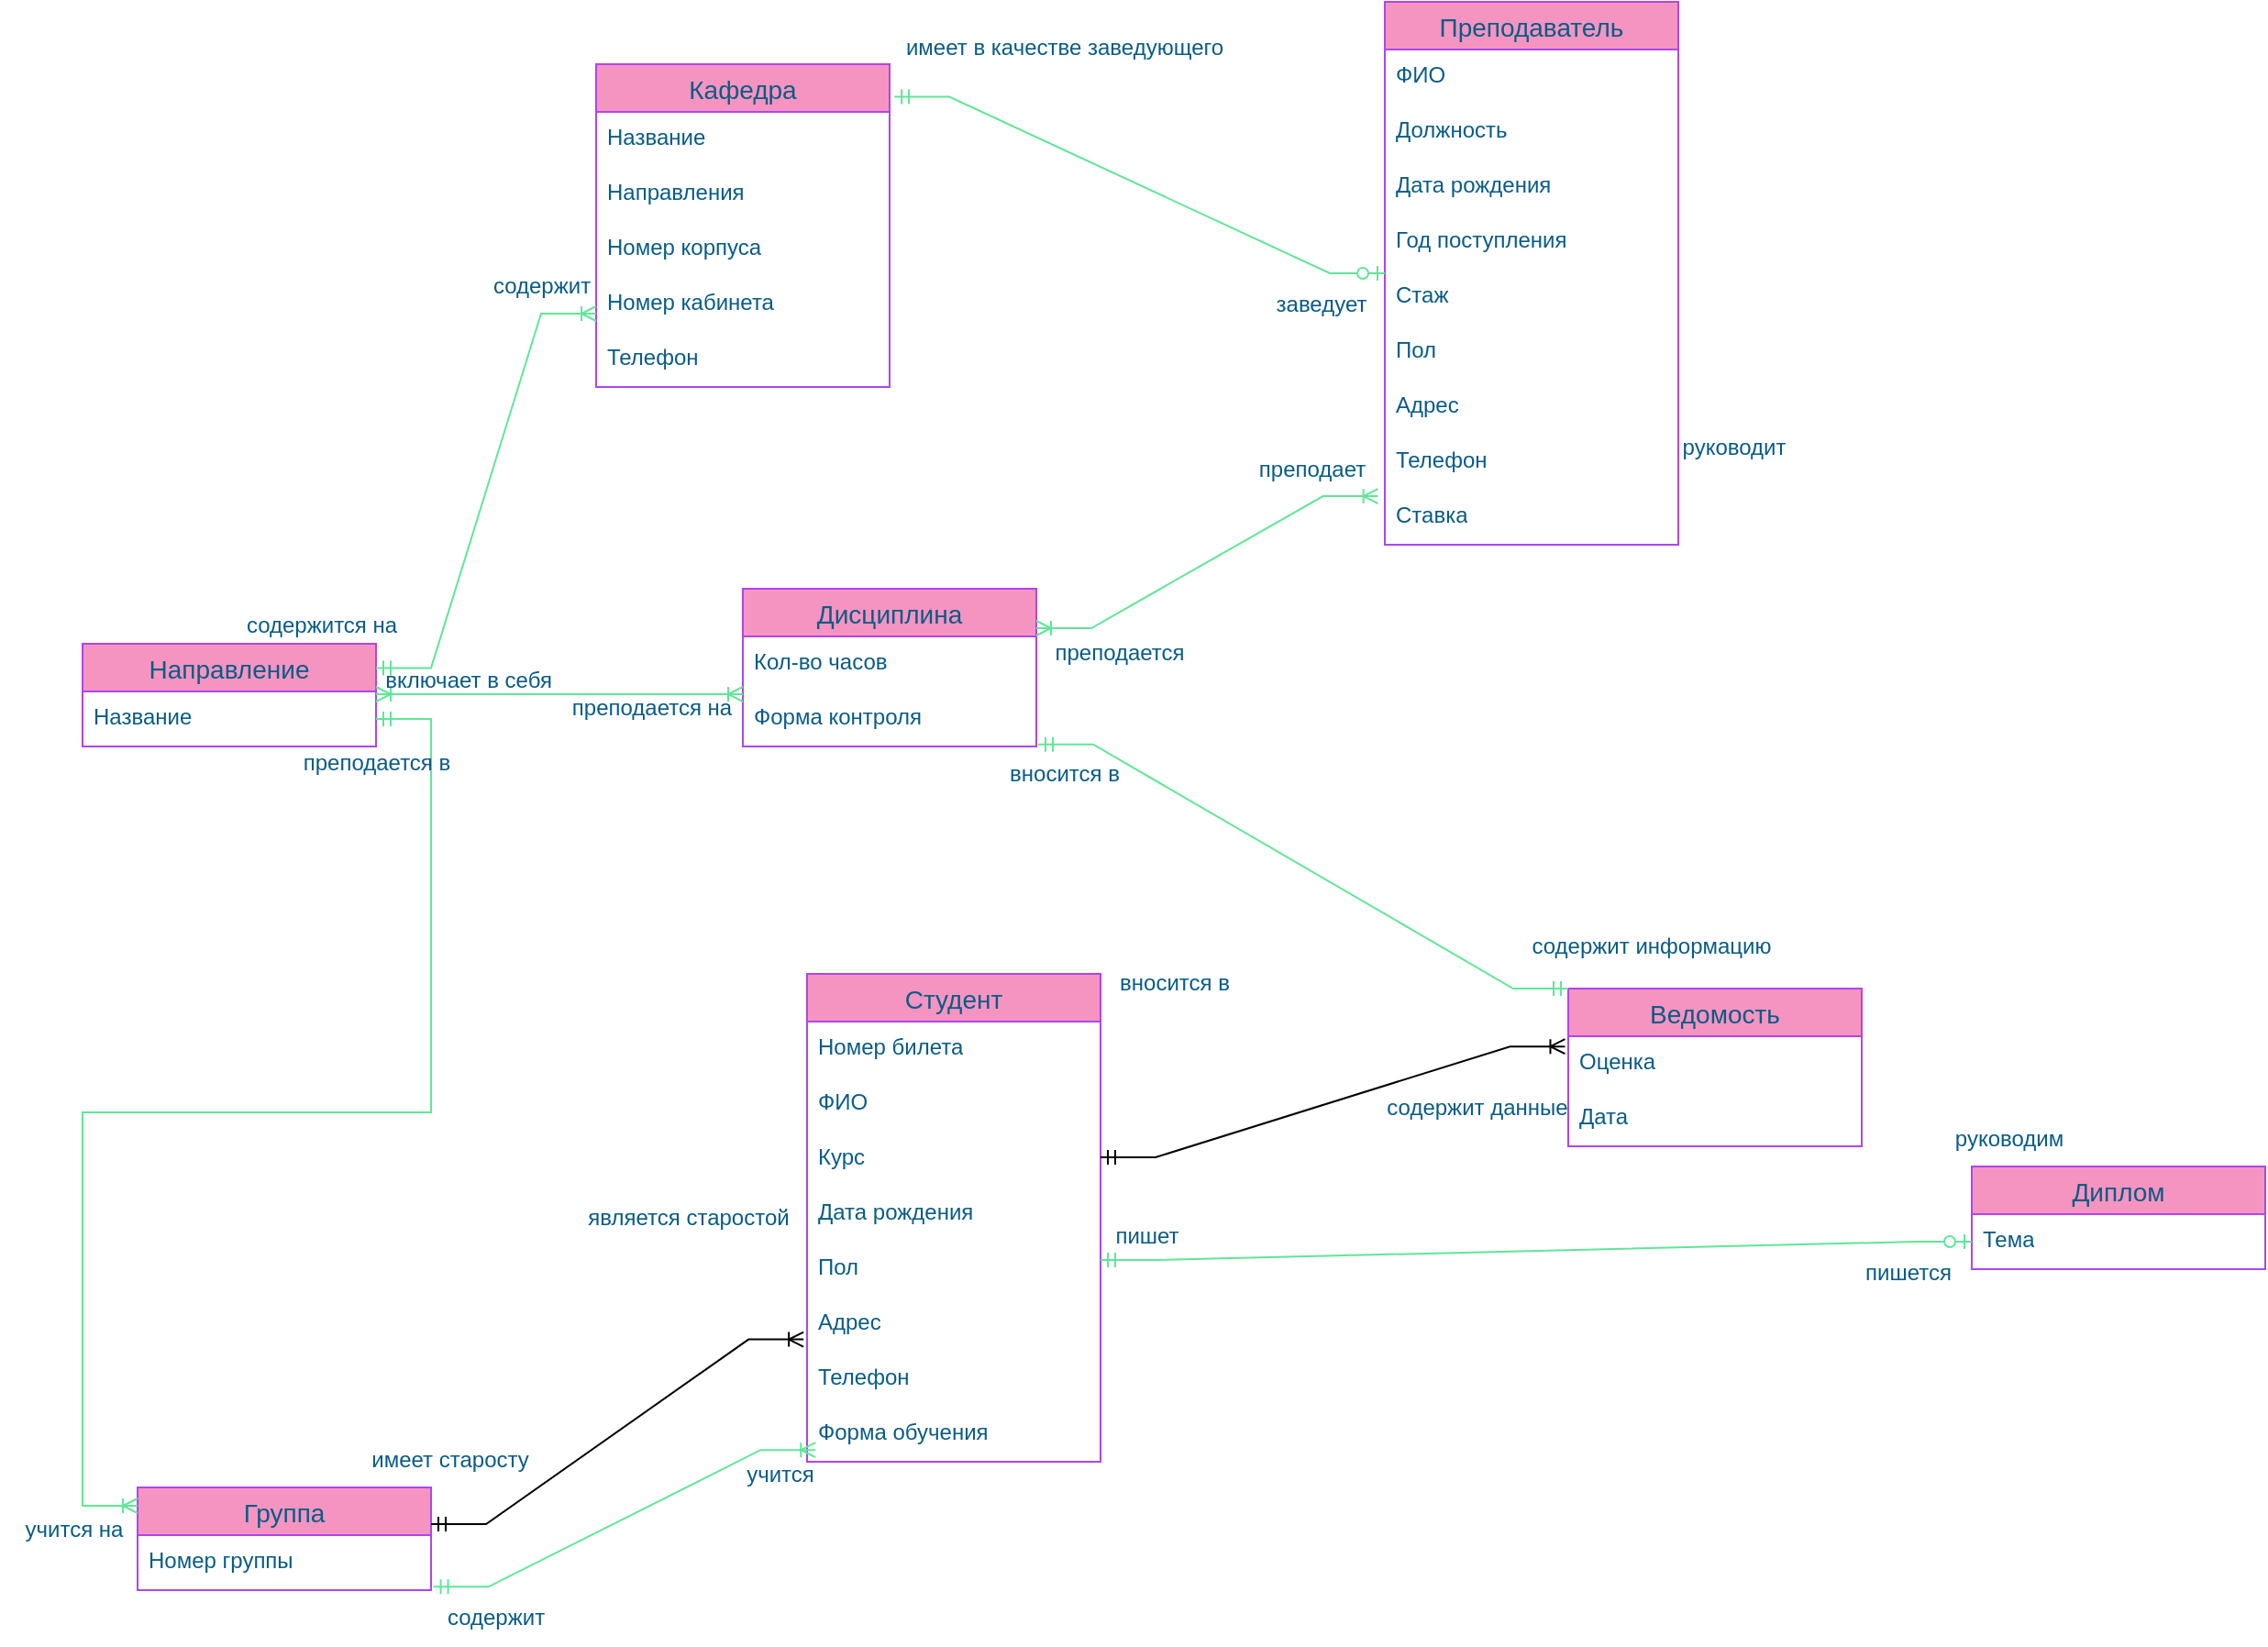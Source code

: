 <mxfile version="26.0.9" pages="2">
  <diagram name="Страница — 1" id="8uwvxi_bg-YbgtVz62uw">
    <mxGraphModel dx="1577" dy="512" grid="1" gridSize="10" guides="1" tooltips="1" connect="1" arrows="1" fold="1" page="1" pageScale="1" pageWidth="827" pageHeight="1169" math="0" shadow="0">
      <root>
        <mxCell id="0" />
        <mxCell id="1" parent="0" />
        <mxCell id="x7Z7yxTp6eYSYPoAcOkf-14" value="Кафедра" style="swimlane;fontStyle=0;childLayout=stackLayout;horizontal=1;startSize=26;horizontalStack=0;resizeParent=1;resizeParentMax=0;resizeLast=0;collapsible=1;marginBottom=0;align=center;fontSize=14;strokeColor=#AF45ED;fontColor=#095C86;fillColor=#F694C1;labelBackgroundColor=none;" parent="1" vertex="1">
          <mxGeometry x="-30" y="234" width="160" height="176" as="geometry" />
        </mxCell>
        <mxCell id="x7Z7yxTp6eYSYPoAcOkf-16" value="Название" style="text;strokeColor=none;fillColor=none;spacingLeft=4;spacingRight=4;overflow=hidden;rotatable=0;points=[[0,0.5],[1,0.5]];portConstraint=eastwest;fontSize=12;whiteSpace=wrap;html=1;fontColor=#095C86;labelBackgroundColor=none;" parent="x7Z7yxTp6eYSYPoAcOkf-14" vertex="1">
          <mxGeometry y="26" width="160" height="30" as="geometry" />
        </mxCell>
        <mxCell id="mZvNd4Pvm3niXzkimw9e-1" value="Направления" style="text;strokeColor=none;fillColor=none;spacingLeft=4;spacingRight=4;overflow=hidden;rotatable=0;points=[[0,0.5],[1,0.5]];portConstraint=eastwest;fontSize=12;whiteSpace=wrap;html=1;fontColor=#095C86;labelBackgroundColor=none;" parent="x7Z7yxTp6eYSYPoAcOkf-14" vertex="1">
          <mxGeometry y="56" width="160" height="30" as="geometry" />
        </mxCell>
        <mxCell id="x7Z7yxTp6eYSYPoAcOkf-19" value="Номер корпуса" style="text;strokeColor=none;fillColor=none;spacingLeft=4;spacingRight=4;overflow=hidden;rotatable=0;points=[[0,0.5],[1,0.5]];portConstraint=eastwest;fontSize=12;whiteSpace=wrap;html=1;fontColor=#095C86;labelBackgroundColor=none;" parent="x7Z7yxTp6eYSYPoAcOkf-14" vertex="1">
          <mxGeometry y="86" width="160" height="30" as="geometry" />
        </mxCell>
        <mxCell id="x7Z7yxTp6eYSYPoAcOkf-20" value="Номер кабинета" style="text;strokeColor=none;fillColor=none;spacingLeft=4;spacingRight=4;overflow=hidden;rotatable=0;points=[[0,0.5],[1,0.5]];portConstraint=eastwest;fontSize=12;whiteSpace=wrap;html=1;fontColor=#095C86;labelBackgroundColor=none;" parent="x7Z7yxTp6eYSYPoAcOkf-14" vertex="1">
          <mxGeometry y="116" width="160" height="30" as="geometry" />
        </mxCell>
        <mxCell id="x7Z7yxTp6eYSYPoAcOkf-21" value="Телефон" style="text;strokeColor=none;fillColor=none;spacingLeft=4;spacingRight=4;overflow=hidden;rotatable=0;points=[[0,0.5],[1,0.5]];portConstraint=eastwest;fontSize=12;whiteSpace=wrap;html=1;fontColor=#095C86;labelBackgroundColor=none;" parent="x7Z7yxTp6eYSYPoAcOkf-14" vertex="1">
          <mxGeometry y="146" width="160" height="30" as="geometry" />
        </mxCell>
        <mxCell id="x7Z7yxTp6eYSYPoAcOkf-22" value="Преподаватель" style="swimlane;fontStyle=0;childLayout=stackLayout;horizontal=1;startSize=26;horizontalStack=0;resizeParent=1;resizeParentMax=0;resizeLast=0;collapsible=1;marginBottom=0;align=center;fontSize=14;strokeColor=#AF45ED;fontColor=#095C86;fillColor=#F694C1;labelBackgroundColor=none;" parent="1" vertex="1">
          <mxGeometry x="400" y="200" width="160" height="296" as="geometry" />
        </mxCell>
        <mxCell id="x7Z7yxTp6eYSYPoAcOkf-23" value="ФИО" style="text;strokeColor=none;fillColor=none;spacingLeft=4;spacingRight=4;overflow=hidden;rotatable=0;points=[[0,0.5],[1,0.5]];portConstraint=eastwest;fontSize=12;whiteSpace=wrap;html=1;fontColor=#095C86;labelBackgroundColor=none;" parent="x7Z7yxTp6eYSYPoAcOkf-22" vertex="1">
          <mxGeometry y="26" width="160" height="30" as="geometry" />
        </mxCell>
        <mxCell id="x7Z7yxTp6eYSYPoAcOkf-24" value="Должность" style="text;strokeColor=none;fillColor=none;spacingLeft=4;spacingRight=4;overflow=hidden;rotatable=0;points=[[0,0.5],[1,0.5]];portConstraint=eastwest;fontSize=12;whiteSpace=wrap;html=1;fontColor=#095C86;labelBackgroundColor=none;" parent="x7Z7yxTp6eYSYPoAcOkf-22" vertex="1">
          <mxGeometry y="56" width="160" height="30" as="geometry" />
        </mxCell>
        <mxCell id="x7Z7yxTp6eYSYPoAcOkf-29" value="Дата рождения" style="text;strokeColor=none;fillColor=none;spacingLeft=4;spacingRight=4;overflow=hidden;rotatable=0;points=[[0,0.5],[1,0.5]];portConstraint=eastwest;fontSize=12;whiteSpace=wrap;html=1;fontColor=#095C86;labelBackgroundColor=none;" parent="x7Z7yxTp6eYSYPoAcOkf-22" vertex="1">
          <mxGeometry y="86" width="160" height="30" as="geometry" />
        </mxCell>
        <mxCell id="x7Z7yxTp6eYSYPoAcOkf-28" value="Год поступления" style="text;strokeColor=none;fillColor=none;spacingLeft=4;spacingRight=4;overflow=hidden;rotatable=0;points=[[0,0.5],[1,0.5]];portConstraint=eastwest;fontSize=12;whiteSpace=wrap;html=1;fontColor=#095C86;labelBackgroundColor=none;" parent="x7Z7yxTp6eYSYPoAcOkf-22" vertex="1">
          <mxGeometry y="116" width="160" height="30" as="geometry" />
        </mxCell>
        <mxCell id="x7Z7yxTp6eYSYPoAcOkf-27" value="Стаж" style="text;strokeColor=none;fillColor=none;spacingLeft=4;spacingRight=4;overflow=hidden;rotatable=0;points=[[0,0.5],[1,0.5]];portConstraint=eastwest;fontSize=12;whiteSpace=wrap;html=1;fontColor=#095C86;labelBackgroundColor=none;" parent="x7Z7yxTp6eYSYPoAcOkf-22" vertex="1">
          <mxGeometry y="146" width="160" height="30" as="geometry" />
        </mxCell>
        <mxCell id="x7Z7yxTp6eYSYPoAcOkf-26" value="Пол" style="text;strokeColor=none;fillColor=none;spacingLeft=4;spacingRight=4;overflow=hidden;rotatable=0;points=[[0,0.5],[1,0.5]];portConstraint=eastwest;fontSize=12;whiteSpace=wrap;html=1;fontColor=#095C86;labelBackgroundColor=none;" parent="x7Z7yxTp6eYSYPoAcOkf-22" vertex="1">
          <mxGeometry y="176" width="160" height="30" as="geometry" />
        </mxCell>
        <mxCell id="x7Z7yxTp6eYSYPoAcOkf-33" value="Адрес" style="text;strokeColor=none;fillColor=none;spacingLeft=4;spacingRight=4;overflow=hidden;rotatable=0;points=[[0,0.5],[1,0.5]];portConstraint=eastwest;fontSize=12;whiteSpace=wrap;html=1;fontColor=#095C86;labelBackgroundColor=none;" parent="x7Z7yxTp6eYSYPoAcOkf-22" vertex="1">
          <mxGeometry y="206" width="160" height="30" as="geometry" />
        </mxCell>
        <mxCell id="x7Z7yxTp6eYSYPoAcOkf-32" value="Телефон" style="text;strokeColor=none;fillColor=none;spacingLeft=4;spacingRight=4;overflow=hidden;rotatable=0;points=[[0,0.5],[1,0.5]];portConstraint=eastwest;fontSize=12;whiteSpace=wrap;html=1;fontColor=#095C86;labelBackgroundColor=none;" parent="x7Z7yxTp6eYSYPoAcOkf-22" vertex="1">
          <mxGeometry y="236" width="160" height="30" as="geometry" />
        </mxCell>
        <mxCell id="x7Z7yxTp6eYSYPoAcOkf-31" value="Ставка" style="text;strokeColor=none;fillColor=none;spacingLeft=4;spacingRight=4;overflow=hidden;rotatable=0;points=[[0,0.5],[1,0.5]];portConstraint=eastwest;fontSize=12;whiteSpace=wrap;html=1;fontColor=#095C86;labelBackgroundColor=none;" parent="x7Z7yxTp6eYSYPoAcOkf-22" vertex="1">
          <mxGeometry y="266" width="160" height="30" as="geometry" />
        </mxCell>
        <mxCell id="x7Z7yxTp6eYSYPoAcOkf-34" value="Студент" style="swimlane;fontStyle=0;childLayout=stackLayout;horizontal=1;startSize=26;horizontalStack=0;resizeParent=1;resizeParentMax=0;resizeLast=0;collapsible=1;marginBottom=0;align=center;fontSize=14;strokeColor=#AF45ED;fontColor=#095C86;fillColor=#F694C1;labelBackgroundColor=none;" parent="1" vertex="1">
          <mxGeometry x="85" y="730" width="160" height="266" as="geometry" />
        </mxCell>
        <mxCell id="x7Z7yxTp6eYSYPoAcOkf-35" value="Номер билета" style="text;strokeColor=none;fillColor=none;spacingLeft=4;spacingRight=4;overflow=hidden;rotatable=0;points=[[0,0.5],[1,0.5]];portConstraint=eastwest;fontSize=12;whiteSpace=wrap;html=1;fontColor=#095C86;labelBackgroundColor=none;" parent="x7Z7yxTp6eYSYPoAcOkf-34" vertex="1">
          <mxGeometry y="26" width="160" height="30" as="geometry" />
        </mxCell>
        <mxCell id="x7Z7yxTp6eYSYPoAcOkf-40" value="ФИО" style="text;strokeColor=none;fillColor=none;spacingLeft=4;spacingRight=4;overflow=hidden;rotatable=0;points=[[0,0.5],[1,0.5]];portConstraint=eastwest;fontSize=12;whiteSpace=wrap;html=1;fontColor=#095C86;labelBackgroundColor=none;" parent="x7Z7yxTp6eYSYPoAcOkf-34" vertex="1">
          <mxGeometry y="56" width="160" height="30" as="geometry" />
        </mxCell>
        <mxCell id="x7Z7yxTp6eYSYPoAcOkf-39" value="Курс" style="text;strokeColor=none;fillColor=none;spacingLeft=4;spacingRight=4;overflow=hidden;rotatable=0;points=[[0,0.5],[1,0.5]];portConstraint=eastwest;fontSize=12;whiteSpace=wrap;html=1;fontColor=#095C86;labelBackgroundColor=none;" parent="x7Z7yxTp6eYSYPoAcOkf-34" vertex="1">
          <mxGeometry y="86" width="160" height="30" as="geometry" />
        </mxCell>
        <mxCell id="x7Z7yxTp6eYSYPoAcOkf-37" value="Дата рождения" style="text;strokeColor=none;fillColor=none;spacingLeft=4;spacingRight=4;overflow=hidden;rotatable=0;points=[[0,0.5],[1,0.5]];portConstraint=eastwest;fontSize=12;whiteSpace=wrap;html=1;fontColor=#095C86;labelBackgroundColor=none;" parent="x7Z7yxTp6eYSYPoAcOkf-34" vertex="1">
          <mxGeometry y="116" width="160" height="30" as="geometry" />
        </mxCell>
        <mxCell id="x7Z7yxTp6eYSYPoAcOkf-43" value="Пол" style="text;strokeColor=none;fillColor=none;spacingLeft=4;spacingRight=4;overflow=hidden;rotatable=0;points=[[0,0.5],[1,0.5]];portConstraint=eastwest;fontSize=12;whiteSpace=wrap;html=1;fontColor=#095C86;labelBackgroundColor=none;" parent="x7Z7yxTp6eYSYPoAcOkf-34" vertex="1">
          <mxGeometry y="146" width="160" height="30" as="geometry" />
        </mxCell>
        <mxCell id="x7Z7yxTp6eYSYPoAcOkf-44" value="Адрес" style="text;strokeColor=none;fillColor=none;spacingLeft=4;spacingRight=4;overflow=hidden;rotatable=0;points=[[0,0.5],[1,0.5]];portConstraint=eastwest;fontSize=12;whiteSpace=wrap;html=1;fontColor=#095C86;labelBackgroundColor=none;" parent="x7Z7yxTp6eYSYPoAcOkf-34" vertex="1">
          <mxGeometry y="176" width="160" height="30" as="geometry" />
        </mxCell>
        <mxCell id="x7Z7yxTp6eYSYPoAcOkf-42" value="Телефон" style="text;strokeColor=none;fillColor=none;spacingLeft=4;spacingRight=4;overflow=hidden;rotatable=0;points=[[0,0.5],[1,0.5]];portConstraint=eastwest;fontSize=12;whiteSpace=wrap;html=1;fontColor=#095C86;labelBackgroundColor=none;" parent="x7Z7yxTp6eYSYPoAcOkf-34" vertex="1">
          <mxGeometry y="206" width="160" height="30" as="geometry" />
        </mxCell>
        <mxCell id="x7Z7yxTp6eYSYPoAcOkf-41" value="Форма обучения" style="text;strokeColor=none;fillColor=none;spacingLeft=4;spacingRight=4;overflow=hidden;rotatable=0;points=[[0,0.5],[1,0.5]];portConstraint=eastwest;fontSize=12;whiteSpace=wrap;html=1;fontColor=#095C86;labelBackgroundColor=none;" parent="x7Z7yxTp6eYSYPoAcOkf-34" vertex="1">
          <mxGeometry y="236" width="160" height="30" as="geometry" />
        </mxCell>
        <mxCell id="x7Z7yxTp6eYSYPoAcOkf-45" value="Дисциплина" style="swimlane;fontStyle=0;childLayout=stackLayout;horizontal=1;startSize=26;horizontalStack=0;resizeParent=1;resizeParentMax=0;resizeLast=0;collapsible=1;marginBottom=0;align=center;fontSize=14;strokeColor=#AF45ED;fontColor=#095C86;fillColor=#F694C1;labelBackgroundColor=none;" parent="1" vertex="1">
          <mxGeometry x="50" y="520" width="160" height="86" as="geometry" />
        </mxCell>
        <mxCell id="x7Z7yxTp6eYSYPoAcOkf-46" value="Кол-во часов" style="text;strokeColor=none;fillColor=none;spacingLeft=4;spacingRight=4;overflow=hidden;rotatable=0;points=[[0,0.5],[1,0.5]];portConstraint=eastwest;fontSize=12;whiteSpace=wrap;html=1;fontColor=#095C86;labelBackgroundColor=none;" parent="x7Z7yxTp6eYSYPoAcOkf-45" vertex="1">
          <mxGeometry y="26" width="160" height="30" as="geometry" />
        </mxCell>
        <mxCell id="x7Z7yxTp6eYSYPoAcOkf-48" value="Форма контроля" style="text;strokeColor=none;fillColor=none;spacingLeft=4;spacingRight=4;overflow=hidden;rotatable=0;points=[[0,0.5],[1,0.5]];portConstraint=eastwest;fontSize=12;whiteSpace=wrap;html=1;fontColor=#095C86;labelBackgroundColor=none;" parent="x7Z7yxTp6eYSYPoAcOkf-45" vertex="1">
          <mxGeometry y="56" width="160" height="30" as="geometry" />
        </mxCell>
        <mxCell id="x7Z7yxTp6eYSYPoAcOkf-49" value="Ведомость" style="swimlane;fontStyle=0;childLayout=stackLayout;horizontal=1;startSize=26;horizontalStack=0;resizeParent=1;resizeParentMax=0;resizeLast=0;collapsible=1;marginBottom=0;align=center;fontSize=14;strokeColor=#AF45ED;fontColor=#095C86;fillColor=#F694C1;labelBackgroundColor=none;" parent="1" vertex="1">
          <mxGeometry x="500" y="738" width="160" height="86" as="geometry" />
        </mxCell>
        <mxCell id="x7Z7yxTp6eYSYPoAcOkf-54" value="Оценка" style="text;strokeColor=none;fillColor=none;spacingLeft=4;spacingRight=4;overflow=hidden;rotatable=0;points=[[0,0.5],[1,0.5]];portConstraint=eastwest;fontSize=12;whiteSpace=wrap;html=1;fontColor=#095C86;labelBackgroundColor=none;" parent="x7Z7yxTp6eYSYPoAcOkf-49" vertex="1">
          <mxGeometry y="26" width="160" height="30" as="geometry" />
        </mxCell>
        <mxCell id="x7Z7yxTp6eYSYPoAcOkf-53" value="Дата" style="text;strokeColor=none;fillColor=none;spacingLeft=4;spacingRight=4;overflow=hidden;rotatable=0;points=[[0,0.5],[1,0.5]];portConstraint=eastwest;fontSize=12;whiteSpace=wrap;html=1;fontColor=#095C86;labelBackgroundColor=none;" parent="x7Z7yxTp6eYSYPoAcOkf-49" vertex="1">
          <mxGeometry y="56" width="160" height="30" as="geometry" />
        </mxCell>
        <mxCell id="x7Z7yxTp6eYSYPoAcOkf-56" style="edgeStyle=orthogonalEdgeStyle;rounded=0;orthogonalLoop=1;jettySize=auto;html=1;exitX=1;exitY=0.5;exitDx=0;exitDy=0;strokeColor=#60E696;fontColor=default;entryX=0;entryY=0.5;entryDx=0;entryDy=0;labelBackgroundColor=none;" parent="1" edge="1">
          <mxGeometry relative="1" as="geometry">
            <mxPoint x="480" y="720" as="targetPoint" />
          </mxGeometry>
        </mxCell>
        <mxCell id="x7Z7yxTp6eYSYPoAcOkf-61" value="" style="edgeStyle=entityRelationEdgeStyle;fontSize=12;html=1;endArrow=ERzeroToOne;startArrow=ERmandOne;rounded=0;strokeColor=#60E696;fontColor=default;labelBackgroundColor=none;exitX=1.016;exitY=0.101;exitDx=0;exitDy=0;exitPerimeter=0;" parent="1" source="x7Z7yxTp6eYSYPoAcOkf-14" target="x7Z7yxTp6eYSYPoAcOkf-22" edge="1">
          <mxGeometry width="100" height="100" relative="1" as="geometry">
            <mxPoint x="200" y="250" as="sourcePoint" />
            <mxPoint x="330" y="250" as="targetPoint" />
            <Array as="points">
              <mxPoint x="290" y="280" />
              <mxPoint x="290" y="270" />
            </Array>
          </mxGeometry>
        </mxCell>
        <mxCell id="x7Z7yxTp6eYSYPoAcOkf-63" value="имеет в качестве заведующего" style="text;html=1;align=center;verticalAlign=middle;resizable=0;points=[];autosize=1;strokeColor=none;fillColor=none;fontColor=#095C86;labelBackgroundColor=none;" parent="1" vertex="1">
          <mxGeometry x="125" y="210" width="200" height="30" as="geometry" />
        </mxCell>
        <mxCell id="x7Z7yxTp6eYSYPoAcOkf-64" value="заведует" style="text;html=1;align=center;verticalAlign=middle;resizable=0;points=[];autosize=1;strokeColor=none;fillColor=none;fontColor=#095C86;labelBackgroundColor=none;" parent="1" vertex="1">
          <mxGeometry x="330" y="350" width="70" height="30" as="geometry" />
        </mxCell>
        <mxCell id="x7Z7yxTp6eYSYPoAcOkf-68" value="" style="edgeStyle=entityRelationEdgeStyle;fontSize=12;html=1;endArrow=ERoneToMany;startArrow=ERoneToMany;rounded=0;strokeColor=#60E696;fontColor=default;entryX=-0.023;entryY=0.117;entryDx=0;entryDy=0;entryPerimeter=0;labelBackgroundColor=none;exitX=1;exitY=0.25;exitDx=0;exitDy=0;" parent="1" source="x7Z7yxTp6eYSYPoAcOkf-45" target="x7Z7yxTp6eYSYPoAcOkf-31" edge="1">
          <mxGeometry width="100" height="100" relative="1" as="geometry">
            <mxPoint x="290" y="570" as="sourcePoint" />
            <mxPoint x="390" y="470" as="targetPoint" />
            <Array as="points">
              <mxPoint x="390" y="470" />
            </Array>
          </mxGeometry>
        </mxCell>
        <mxCell id="x7Z7yxTp6eYSYPoAcOkf-69" value="преподает" style="text;html=1;align=center;verticalAlign=middle;resizable=0;points=[];autosize=1;strokeColor=none;fillColor=none;fontColor=#095C86;labelBackgroundColor=none;" parent="1" vertex="1">
          <mxGeometry x="320" y="440" width="80" height="30" as="geometry" />
        </mxCell>
        <mxCell id="x7Z7yxTp6eYSYPoAcOkf-70" value="преподается" style="text;html=1;align=center;verticalAlign=middle;resizable=0;points=[];autosize=1;strokeColor=none;fillColor=none;fontColor=#095C86;labelBackgroundColor=none;" parent="1" vertex="1">
          <mxGeometry x="210" y="540" width="90" height="30" as="geometry" />
        </mxCell>
        <mxCell id="x7Z7yxTp6eYSYPoAcOkf-72" value="содержит данные" style="text;html=1;align=center;verticalAlign=middle;resizable=0;points=[];autosize=1;strokeColor=none;fillColor=none;fontColor=#095C86;labelBackgroundColor=none;" parent="1" vertex="1">
          <mxGeometry x="390" y="788" width="120" height="30" as="geometry" />
        </mxCell>
        <mxCell id="x7Z7yxTp6eYSYPoAcOkf-73" value="вносится в" style="text;html=1;align=center;verticalAlign=middle;resizable=0;points=[];autosize=1;strokeColor=none;fillColor=none;fontColor=#095C86;labelBackgroundColor=none;" parent="1" vertex="1">
          <mxGeometry x="245" y="720" width="80" height="30" as="geometry" />
        </mxCell>
        <mxCell id="x7Z7yxTp6eYSYPoAcOkf-74" value="" style="edgeStyle=entityRelationEdgeStyle;fontSize=12;html=1;endArrow=ERmandOne;startArrow=ERmandOne;rounded=0;strokeColor=#60E696;fontColor=default;exitX=1.006;exitY=0.961;exitDx=0;exitDy=0;exitPerimeter=0;entryX=0;entryY=0;entryDx=0;entryDy=0;labelBackgroundColor=none;" parent="1" source="x7Z7yxTp6eYSYPoAcOkf-48" target="x7Z7yxTp6eYSYPoAcOkf-49" edge="1">
          <mxGeometry width="100" height="100" relative="1" as="geometry">
            <mxPoint x="360" y="740" as="sourcePoint" />
            <mxPoint x="460" y="640" as="targetPoint" />
          </mxGeometry>
        </mxCell>
        <mxCell id="x7Z7yxTp6eYSYPoAcOkf-75" value="содержит информацию" style="text;html=1;align=center;verticalAlign=middle;resizable=0;points=[];autosize=1;strokeColor=none;fillColor=none;fontColor=#095C86;labelBackgroundColor=none;" parent="1" vertex="1">
          <mxGeometry x="470" y="700" width="150" height="30" as="geometry" />
        </mxCell>
        <mxCell id="x7Z7yxTp6eYSYPoAcOkf-76" value="вносится в" style="text;html=1;align=center;verticalAlign=middle;resizable=0;points=[];autosize=1;strokeColor=none;fillColor=none;fontColor=#095C86;labelBackgroundColor=none;" parent="1" vertex="1">
          <mxGeometry x="185" y="606" width="80" height="30" as="geometry" />
        </mxCell>
        <mxCell id="1OpExr8JBja2yfzK93tb-1" value="Группа" style="swimlane;fontStyle=0;childLayout=stackLayout;horizontal=1;startSize=26;horizontalStack=0;resizeParent=1;resizeParentMax=0;resizeLast=0;collapsible=1;marginBottom=0;align=center;fontSize=14;strokeColor=#AF45ED;fontColor=#095C86;fillColor=#F694C1;" parent="1" vertex="1">
          <mxGeometry x="-280" y="1010" width="160" height="56" as="geometry" />
        </mxCell>
        <mxCell id="1OpExr8JBja2yfzK93tb-2" value="Номер группы" style="text;strokeColor=none;fillColor=none;spacingLeft=4;spacingRight=4;overflow=hidden;rotatable=0;points=[[0,0.5],[1,0.5]];portConstraint=eastwest;fontSize=12;whiteSpace=wrap;html=1;fontColor=#095C86;" parent="1OpExr8JBja2yfzK93tb-1" vertex="1">
          <mxGeometry y="26" width="160" height="30" as="geometry" />
        </mxCell>
        <mxCell id="1OpExr8JBja2yfzK93tb-18" value="" style="edgeStyle=entityRelationEdgeStyle;fontSize=12;html=1;endArrow=ERoneToMany;startArrow=ERmandOne;rounded=0;strokeColor=#60E696;fontColor=#095C86;fillColor=#F694C1;entryX=0.029;entryY=0.787;entryDx=0;entryDy=0;entryPerimeter=0;exitX=1.008;exitY=0.938;exitDx=0;exitDy=0;exitPerimeter=0;" parent="1" source="1OpExr8JBja2yfzK93tb-2" target="x7Z7yxTp6eYSYPoAcOkf-41" edge="1">
          <mxGeometry width="100" height="100" relative="1" as="geometry">
            <mxPoint x="-28.4" y="1069.83" as="sourcePoint" />
            <mxPoint x="85.0" y="980.0" as="targetPoint" />
          </mxGeometry>
        </mxCell>
        <mxCell id="1OpExr8JBja2yfzK93tb-20" value="Направление" style="swimlane;fontStyle=0;childLayout=stackLayout;horizontal=1;startSize=26;horizontalStack=0;resizeParent=1;resizeParentMax=0;resizeLast=0;collapsible=1;marginBottom=0;align=center;fontSize=14;strokeColor=#AF45ED;fontColor=#095C86;fillColor=#F694C1;" parent="1" vertex="1">
          <mxGeometry x="-310" y="550" width="160" height="56" as="geometry" />
        </mxCell>
        <mxCell id="1OpExr8JBja2yfzK93tb-21" value="Название&amp;nbsp;" style="text;strokeColor=none;fillColor=none;spacingLeft=4;spacingRight=4;overflow=hidden;rotatable=0;points=[[0,0.5],[1,0.5]];portConstraint=eastwest;fontSize=12;whiteSpace=wrap;html=1;fontColor=#095C86;" parent="1OpExr8JBja2yfzK93tb-20" vertex="1">
          <mxGeometry y="26" width="160" height="30" as="geometry" />
        </mxCell>
        <mxCell id="1OpExr8JBja2yfzK93tb-24" value="является старостой" style="text;html=1;align=center;verticalAlign=middle;resizable=0;points=[];autosize=1;strokeColor=none;fillColor=none;fontColor=#095C86;" parent="1" vertex="1">
          <mxGeometry x="-45" y="848" width="130" height="30" as="geometry" />
        </mxCell>
        <mxCell id="1OpExr8JBja2yfzK93tb-25" value="имеет старосту" style="text;html=1;align=center;verticalAlign=middle;resizable=0;points=[];autosize=1;strokeColor=none;fillColor=none;fontColor=#095C86;" parent="1" vertex="1">
          <mxGeometry x="-165" y="980" width="110" height="30" as="geometry" />
        </mxCell>
        <mxCell id="1OpExr8JBja2yfzK93tb-26" value="учится" style="text;html=1;align=center;verticalAlign=middle;resizable=0;points=[];autosize=1;strokeColor=none;fillColor=none;fontColor=#095C86;" parent="1" vertex="1">
          <mxGeometry x="40" y="988" width="60" height="30" as="geometry" />
        </mxCell>
        <mxCell id="1OpExr8JBja2yfzK93tb-27" value="содержит" style="text;html=1;align=center;verticalAlign=middle;resizable=0;points=[];autosize=1;strokeColor=none;fillColor=none;fontColor=#095C86;" parent="1" vertex="1">
          <mxGeometry x="-125" y="1066" width="80" height="30" as="geometry" />
        </mxCell>
        <mxCell id="1OpExr8JBja2yfzK93tb-30" value="Диплом" style="swimlane;fontStyle=0;childLayout=stackLayout;horizontal=1;startSize=26;horizontalStack=0;resizeParent=1;resizeParentMax=0;resizeLast=0;collapsible=1;marginBottom=0;align=center;fontSize=14;strokeColor=#AF45ED;fontColor=#095C86;fillColor=#F694C1;" parent="1" vertex="1">
          <mxGeometry x="720" y="835" width="160" height="56" as="geometry" />
        </mxCell>
        <mxCell id="1OpExr8JBja2yfzK93tb-31" value="Тема" style="text;strokeColor=none;fillColor=none;spacingLeft=4;spacingRight=4;overflow=hidden;rotatable=0;points=[[0,0.5],[1,0.5]];portConstraint=eastwest;fontSize=12;whiteSpace=wrap;html=1;fontColor=#095C86;" parent="1OpExr8JBja2yfzK93tb-30" vertex="1">
          <mxGeometry y="26" width="160" height="30" as="geometry" />
        </mxCell>
        <mxCell id="1OpExr8JBja2yfzK93tb-34" value="содержится на" style="text;html=1;align=center;verticalAlign=middle;resizable=0;points=[];autosize=1;strokeColor=none;fillColor=none;fontColor=#095C86;" parent="1" vertex="1">
          <mxGeometry x="-235" y="525" width="110" height="30" as="geometry" />
        </mxCell>
        <mxCell id="1OpExr8JBja2yfzK93tb-36" value="" style="edgeStyle=entityRelationEdgeStyle;fontSize=12;html=1;endArrow=ERoneToMany;startArrow=ERmandOne;rounded=0;strokeColor=#60E696;fontColor=#095C86;fillColor=#F694C1;" parent="1" edge="1">
          <mxGeometry width="100" height="100" relative="1" as="geometry">
            <mxPoint x="-150" y="563.2" as="sourcePoint" />
            <mxPoint x="-30.0" y="370.0" as="targetPoint" />
            <Array as="points">
              <mxPoint x="-430" y="670.0" />
              <mxPoint x="-60" y="483.2" />
              <mxPoint x="-430" y="660.0" />
              <mxPoint x="-230.0" y="610.0" />
              <mxPoint x="5.684e-14" y="540.0" />
              <mxPoint x="-220.0" y="600.0" />
              <mxPoint x="-220.0" y="580.0" />
              <mxPoint x="-20.0" y="370.0" />
            </Array>
          </mxGeometry>
        </mxCell>
        <mxCell id="1OpExr8JBja2yfzK93tb-37" value="содержит" style="text;html=1;align=center;verticalAlign=middle;resizable=0;points=[];autosize=1;strokeColor=none;fillColor=none;fontColor=#095C86;" parent="1" vertex="1">
          <mxGeometry x="-100" y="340" width="80" height="30" as="geometry" />
        </mxCell>
        <mxCell id="1OpExr8JBja2yfzK93tb-39" value="" style="edgeStyle=entityRelationEdgeStyle;fontSize=12;html=1;endArrow=ERoneToMany;startArrow=ERmandOne;rounded=0;strokeColor=#60E696;fontColor=#095C86;fillColor=#F694C1;" parent="1" source="1OpExr8JBja2yfzK93tb-21" edge="1">
          <mxGeometry width="100" height="100" relative="1" as="geometry">
            <mxPoint x="-85" y="636" as="sourcePoint" />
            <mxPoint x="-280" y="1020" as="targetPoint" />
          </mxGeometry>
        </mxCell>
        <mxCell id="1OpExr8JBja2yfzK93tb-40" value="учится на" style="text;html=1;align=center;verticalAlign=middle;resizable=0;points=[];autosize=1;strokeColor=none;fillColor=none;fontColor=#095C86;" parent="1" vertex="1">
          <mxGeometry x="-355" y="1018" width="80" height="30" as="geometry" />
        </mxCell>
        <mxCell id="1OpExr8JBja2yfzK93tb-41" value="преподается в" style="text;html=1;align=center;verticalAlign=middle;resizable=0;points=[];autosize=1;strokeColor=none;fillColor=none;fontColor=#095C86;" parent="1" vertex="1">
          <mxGeometry x="-200" y="600" width="100" height="30" as="geometry" />
        </mxCell>
        <mxCell id="1OpExr8JBja2yfzK93tb-42" value="" style="edgeStyle=entityRelationEdgeStyle;fontSize=12;html=1;endArrow=ERzeroToOne;startArrow=ERmandOne;rounded=0;strokeColor=#60E696;fontColor=#095C86;fillColor=#F694C1;entryX=0;entryY=0.5;entryDx=0;entryDy=0;" parent="1" target="1OpExr8JBja2yfzK93tb-31" edge="1">
          <mxGeometry width="100" height="100" relative="1" as="geometry">
            <mxPoint x="245" y="886" as="sourcePoint" />
            <mxPoint x="325" y="994" as="targetPoint" />
          </mxGeometry>
        </mxCell>
        <mxCell id="1OpExr8JBja2yfzK93tb-46" value="пишет" style="text;html=1;align=center;verticalAlign=middle;resizable=0;points=[];autosize=1;strokeColor=none;fillColor=none;fontColor=#095C86;" parent="1" vertex="1">
          <mxGeometry x="240" y="858" width="60" height="30" as="geometry" />
        </mxCell>
        <mxCell id="1OpExr8JBja2yfzK93tb-47" value="пишется" style="text;html=1;align=center;verticalAlign=middle;resizable=0;points=[];autosize=1;strokeColor=none;fillColor=none;fontColor=#095C86;" parent="1" vertex="1">
          <mxGeometry x="650" y="878" width="70" height="30" as="geometry" />
        </mxCell>
        <mxCell id="1OpExr8JBja2yfzK93tb-49" value="руководит" style="text;html=1;align=center;verticalAlign=middle;resizable=0;points=[];autosize=1;strokeColor=none;fillColor=none;fontColor=#095C86;" parent="1" vertex="1">
          <mxGeometry x="550" y="428" width="80" height="30" as="geometry" />
        </mxCell>
        <mxCell id="1OpExr8JBja2yfzK93tb-50" value="руководим" style="text;html=1;align=center;verticalAlign=middle;resizable=0;points=[];autosize=1;strokeColor=none;fillColor=none;fontColor=#095C86;" parent="1" vertex="1">
          <mxGeometry x="700" y="805" width="80" height="30" as="geometry" />
        </mxCell>
        <mxCell id="1OpExr8JBja2yfzK93tb-51" value="" style="edgeStyle=entityRelationEdgeStyle;fontSize=12;html=1;endArrow=ERoneToMany;startArrow=ERoneToMany;rounded=0;strokeColor=#60E696;fontColor=#095C86;fillColor=#F694C1;" parent="1" edge="1">
          <mxGeometry width="100" height="100" relative="1" as="geometry">
            <mxPoint x="-150" y="577.5" as="sourcePoint" />
            <mxPoint x="50" y="577.5" as="targetPoint" />
            <Array as="points">
              <mxPoint x="20" y="573.5" />
            </Array>
          </mxGeometry>
        </mxCell>
        <mxCell id="1OpExr8JBja2yfzK93tb-52" value="включает в себя" style="text;html=1;align=center;verticalAlign=middle;resizable=0;points=[];autosize=1;strokeColor=none;fillColor=none;fontColor=#095C86;" parent="1" vertex="1">
          <mxGeometry x="-155" y="555" width="110" height="30" as="geometry" />
        </mxCell>
        <mxCell id="1OpExr8JBja2yfzK93tb-53" value="преподается на" style="text;html=1;align=center;verticalAlign=middle;resizable=0;points=[];autosize=1;strokeColor=none;fillColor=none;fontColor=#095C86;" parent="1" vertex="1">
          <mxGeometry x="-55" y="570" width="110" height="30" as="geometry" />
        </mxCell>
        <mxCell id="zxiTidZwZr0XsvqsgkOo-1" value="" style="edgeStyle=entityRelationEdgeStyle;fontSize=12;html=1;endArrow=ERoneToMany;startArrow=ERmandOne;rounded=0;entryX=-0.011;entryY=0.187;entryDx=0;entryDy=0;entryPerimeter=0;" parent="1" target="x7Z7yxTp6eYSYPoAcOkf-54" edge="1">
          <mxGeometry width="100" height="100" relative="1" as="geometry">
            <mxPoint x="245" y="830" as="sourcePoint" />
            <mxPoint x="345" y="730" as="targetPoint" />
          </mxGeometry>
        </mxCell>
        <mxCell id="ex3oLBZIydUQm_W8NRUi-1" value="" style="edgeStyle=entityRelationEdgeStyle;fontSize=12;html=1;endArrow=ERoneToMany;startArrow=ERmandOne;rounded=0;entryX=-0.012;entryY=0.776;entryDx=0;entryDy=0;entryPerimeter=0;" edge="1" parent="1" target="x7Z7yxTp6eYSYPoAcOkf-44">
          <mxGeometry width="100" height="100" relative="1" as="geometry">
            <mxPoint x="-120" y="1030" as="sourcePoint" />
            <mxPoint x="-20" y="930" as="targetPoint" />
          </mxGeometry>
        </mxCell>
      </root>
    </mxGraphModel>
  </diagram>
  <diagram id="m87KDRnkLoce4OAALrpP" name="Страница — 2">
    <mxGraphModel dx="1932" dy="755" grid="1" gridSize="10" guides="1" tooltips="1" connect="1" arrows="1" fold="1" page="1" pageScale="1" pageWidth="827" pageHeight="1169" math="0" shadow="0">
      <root>
        <mxCell id="0" />
        <mxCell id="1" parent="0" />
        <mxCell id="mhPBGGwq6GJRDyfqxMKE-31" value="" style="edgeStyle=entityRelationEdgeStyle;fontSize=12;html=1;endArrow=ERzeroToOne;startArrow=ERmandOne;rounded=0;strokeColor=#A8201A;fontColor=default;labelBackgroundColor=none;entryX=0;entryY=0.5;entryDx=0;entryDy=0;" parent="1" source="OZWZYNufexfVxsKNlo7U-157" target="OZWZYNufexfVxsKNlo7U-216" edge="1">
          <mxGeometry width="100" height="100" relative="1" as="geometry">
            <mxPoint x="132.56" y="257.836" as="sourcePoint" />
            <mxPoint x="580" y="252" as="targetPoint" />
            <Array as="points">
              <mxPoint x="290" y="280" />
              <mxPoint x="290" y="270" />
            </Array>
          </mxGeometry>
        </mxCell>
        <mxCell id="mhPBGGwq6GJRDyfqxMKE-45" value="" style="edgeStyle=entityRelationEdgeStyle;fontSize=12;html=1;endArrow=ERoneToMany;startArrow=ERmandOne;rounded=0;strokeColor=#A8201A;fontColor=default;fillColor=#FAE5C7;entryX=0.004;entryY=0.082;entryDx=0;entryDy=0;entryPerimeter=0;exitX=1;exitY=0.5;exitDx=0;exitDy=0;labelBackgroundColor=none;" parent="1" source="OZWZYNufexfVxsKNlo7U-126" target="OZWZYNufexfVxsKNlo7U-70" edge="1">
          <mxGeometry width="100" height="100" relative="1" as="geometry">
            <mxPoint x="-118.72" y="1064.14" as="sourcePoint" />
            <mxPoint x="90.92" y="924.25" as="targetPoint" />
          </mxGeometry>
        </mxCell>
        <mxCell id="mhPBGGwq6GJRDyfqxMKE-56" value="" style="edgeStyle=entityRelationEdgeStyle;fontSize=12;html=1;endArrow=ERoneToMany;startArrow=ERmandOne;rounded=0;strokeColor=#A8201A;fontColor=default;fillColor=#FAE5C7;exitX=1;exitY=0.5;exitDx=0;exitDy=0;labelBackgroundColor=none;entryX=0;entryY=0.5;entryDx=0;entryDy=0;" parent="1" source="OZWZYNufexfVxsKNlo7U-37" edge="1" target="OZWZYNufexfVxsKNlo7U-160">
          <mxGeometry width="100" height="100" relative="1" as="geometry">
            <mxPoint x="-350.04" y="609.99" as="sourcePoint" />
            <mxPoint x="-30.0" y="412.8" as="targetPoint" />
            <Array as="points">
              <mxPoint x="-430" y="712.8" />
              <mxPoint x="-60" y="526" />
              <mxPoint x="-430" y="702.8" />
              <mxPoint x="-230.0" y="652.8" />
              <mxPoint x="5.684e-14" y="582.8" />
              <mxPoint x="-220.0" y="642.8" />
              <mxPoint x="-220.0" y="622.8" />
              <mxPoint x="-20.0" y="412.8" />
            </Array>
          </mxGeometry>
        </mxCell>
        <mxCell id="mhPBGGwq6GJRDyfqxMKE-58" value="" style="edgeStyle=entityRelationEdgeStyle;fontSize=12;html=1;endArrow=ERoneToMany;startArrow=ERmandOne;rounded=0;strokeColor=#A8201A;fontColor=default;fillColor=#FAE5C7;labelBackgroundColor=none;entryX=0.407;entryY=0.015;entryDx=0;entryDy=0;entryPerimeter=0;exitX=1;exitY=0.5;exitDx=0;exitDy=0;" parent="1" source="OZWZYNufexfVxsKNlo7U-40" edge="1" target="OZWZYNufexfVxsKNlo7U-125">
          <mxGeometry width="100" height="100" relative="1" as="geometry">
            <mxPoint x="-355" y="648" as="sourcePoint" />
            <mxPoint x="-280" y="1020" as="targetPoint" />
          </mxGeometry>
        </mxCell>
        <mxCell id="mhPBGGwq6GJRDyfqxMKE-61" value="" style="edgeStyle=entityRelationEdgeStyle;fontSize=12;html=1;endArrow=ERzeroToOne;startArrow=ERmandOne;rounded=0;strokeColor=#A8201A;fontColor=default;fillColor=#FAE5C7;entryX=0;entryY=0.5;entryDx=0;entryDy=0;labelBackgroundColor=none;exitX=1.008;exitY=0.211;exitDx=0;exitDy=0;exitPerimeter=0;" parent="1" target="OZWZYNufexfVxsKNlo7U-111" edge="1" source="OZWZYNufexfVxsKNlo7U-87">
          <mxGeometry width="100" height="100" relative="1" as="geometry">
            <mxPoint x="245" y="886" as="sourcePoint" />
            <mxPoint x="770" y="1093" as="targetPoint" />
          </mxGeometry>
        </mxCell>
        <mxCell id="01UoGopUWXsLX3EXPvAm-1" value="" style="edgeStyle=entityRelationEdgeStyle;fontSize=12;html=1;endArrow=ERoneToMany;startArrow=ERmandOne;rounded=0;strokeColor=#A8201A;fontColor=default;fillColor=#FAE5C7;labelBackgroundColor=none;entryX=-0.01;entryY=0.252;entryDx=0;entryDy=0;entryPerimeter=0;exitX=1.005;exitY=0.317;exitDx=0;exitDy=0;exitPerimeter=0;" parent="1" edge="1" target="OZWZYNufexfVxsKNlo7U-265" source="OZWZYNufexfVxsKNlo7U-282">
          <mxGeometry width="100" height="100" relative="1" as="geometry">
            <mxPoint x="210" y="584.5" as="sourcePoint" />
            <mxPoint x="300" y="564" as="targetPoint" />
            <Array as="points">
              <mxPoint x="-30" y="593.5" />
            </Array>
          </mxGeometry>
        </mxCell>
        <mxCell id="01UoGopUWXsLX3EXPvAm-5" value="" style="edgeStyle=entityRelationEdgeStyle;fontSize=12;html=1;endArrow=ERoneToMany;startArrow=ERmandOne;rounded=0;strokeColor=#A8201A;fontColor=default;fillColor=#FAE5C7;labelBackgroundColor=none;exitX=0.989;exitY=0.093;exitDx=0;exitDy=0;exitPerimeter=0;entryX=-0.01;entryY=0.188;entryDx=0;entryDy=0;entryPerimeter=0;" parent="1" source="OZWZYNufexfVxsKNlo7U-257" edge="1" target="OZWZYNufexfVxsKNlo7U-261">
          <mxGeometry width="100" height="100" relative="1" as="geometry">
            <mxPoint x="740" y="115" as="sourcePoint" />
            <mxPoint x="300" y="510" as="targetPoint" />
            <Array as="points">
              <mxPoint x="730" y="460" />
              <mxPoint x="750" y="210" />
              <mxPoint x="490" y="180" />
              <mxPoint x="780" y="220" />
              <mxPoint x="510" y="120" />
              <mxPoint x="510" y="90" />
              <mxPoint x="520" y="310" />
              <mxPoint x="530" y="320" />
              <mxPoint x="530" y="40" />
            </Array>
          </mxGeometry>
        </mxCell>
        <mxCell id="01UoGopUWXsLX3EXPvAm-10" value="" style="edgeStyle=entityRelationEdgeStyle;fontSize=12;html=1;endArrow=ERzeroToOne;startArrow=ERmandOne;rounded=0;strokeColor=#A8201A;fontColor=default;fillColor=#FAE5C7;entryX=0.018;entryY=0.108;entryDx=0;entryDy=0;entryPerimeter=0;labelBackgroundColor=none;exitX=1;exitY=0.5;exitDx=0;exitDy=0;" parent="1" source="OZWZYNufexfVxsKNlo7U-268" target="OZWZYNufexfVxsKNlo7U-184" edge="1">
          <mxGeometry width="100" height="100" relative="1" as="geometry">
            <mxPoint x="330" y="780" as="sourcePoint" />
            <mxPoint x="497.92" y="746.858" as="targetPoint" />
          </mxGeometry>
        </mxCell>
        <mxCell id="01UoGopUWXsLX3EXPvAm-26" value="" style="edgeStyle=entityRelationEdgeStyle;fontSize=12;html=1;endArrow=ERoneToMany;startArrow=ERmandOne;rounded=0;strokeColor=#A8201A;fontColor=default;fillColor=#FAE5C7;entryX=0;entryY=0.5;entryDx=0;entryDy=0;labelBackgroundColor=none;exitX=0.98;exitY=-0.002;exitDx=0;exitDy=0;exitPerimeter=0;" parent="1" target="OZWZYNufexfVxsKNlo7U-57" edge="1" source="OZWZYNufexfVxsKNlo7U-40">
          <mxGeometry width="100" height="100" relative="1" as="geometry">
            <mxPoint x="-310" y="630" as="sourcePoint" />
            <mxPoint x="-217.9" y="768.11" as="targetPoint" />
            <Array as="points">
              <mxPoint x="-395" y="690" />
            </Array>
          </mxGeometry>
        </mxCell>
        <mxCell id="01UoGopUWXsLX3EXPvAm-27" value="" style="edgeStyle=entityRelationEdgeStyle;fontSize=12;html=1;endArrow=ERoneToMany;startArrow=ERmandOne;rounded=0;strokeColor=#A8201A;fontColor=default;fillColor=#FAE5C7;exitX=1.001;exitY=0.335;exitDx=0;exitDy=0;exitPerimeter=0;labelBackgroundColor=none;entryX=0.012;entryY=0.115;entryDx=0;entryDy=0;entryPerimeter=0;" parent="1" source="OZWZYNufexfVxsKNlo7U-288" edge="1" target="OZWZYNufexfVxsKNlo7U-53">
          <mxGeometry width="100" height="100" relative="1" as="geometry">
            <mxPoint x="208.88" y="630.63" as="sourcePoint" />
            <mxPoint x="-210" y="750" as="targetPoint" />
          </mxGeometry>
        </mxCell>
        <mxCell id="01UoGopUWXsLX3EXPvAm-35" value="" style="edgeStyle=entityRelationEdgeStyle;fontSize=12;html=1;endArrow=ERoneToMany;startArrow=ERmandOne;rounded=0;strokeColor=#A8201A;fontColor=default;fillColor=#FAE5C7;entryX=0;entryY=0.5;entryDx=0;entryDy=0;labelBackgroundColor=none;exitX=0.999;exitY=0.808;exitDx=0;exitDy=0;exitPerimeter=0;" parent="1" target="OZWZYNufexfVxsKNlo7U-200" edge="1" source="OZWZYNufexfVxsKNlo7U-71">
          <mxGeometry width="100" height="100" relative="1" as="geometry">
            <mxPoint x="245" y="823" as="sourcePoint" />
            <mxPoint x="498.56" y="893.87" as="targetPoint" />
          </mxGeometry>
        </mxCell>
        <mxCell id="bus_jm493Bwf0HIDCPh_-1" value="" style="edgeStyle=entityRelationEdgeStyle;fontSize=12;html=1;endArrow=ERoneToMany;startArrow=ERmandOne;rounded=0;exitX=1;exitY=0.5;exitDx=0;exitDy=0;entryX=0;entryY=0.5;entryDx=0;entryDy=0;labelBackgroundColor=none;strokeColor=#A8201A;fontColor=default;" parent="1" source="OZWZYNufexfVxsKNlo7U-179" target="OZWZYNufexfVxsKNlo7U-229" edge="1">
          <mxGeometry width="100" height="100" relative="1" as="geometry">
            <mxPoint x="133.04" y="382.79" as="sourcePoint" />
            <mxPoint x="579.36" y="368.56" as="targetPoint" />
          </mxGeometry>
        </mxCell>
        <mxCell id="bus_jm493Bwf0HIDCPh_-2" value="" style="edgeStyle=entityRelationEdgeStyle;fontSize=12;html=1;endArrow=ERzeroToMany;startArrow=ERmandOne;rounded=0;labelBackgroundColor=none;strokeColor=#A8201A;fontColor=default;exitX=0.98;exitY=1.051;exitDx=0;exitDy=0;exitPerimeter=0;" parent="1" source="OZWZYNufexfVxsKNlo7U-233" edge="1" target="OZWZYNufexfVxsKNlo7U-104">
          <mxGeometry width="100" height="100" relative="1" as="geometry">
            <mxPoint x="740" y="385" as="sourcePoint" />
            <mxPoint x="770" y="1000" as="targetPoint" />
          </mxGeometry>
        </mxCell>
        <mxCell id="OZWZYNufexfVxsKNlo7U-4" value="" style="edgeStyle=entityRelationEdgeStyle;fontSize=12;html=1;endArrow=ERzeroToOne;startArrow=ERmandOne;rounded=0;entryX=1.005;entryY=-0.12;entryDx=0;entryDy=0;entryPerimeter=0;" edge="1" parent="1" source="OZWZYNufexfVxsKNlo7U-74" target="OZWZYNufexfVxsKNlo7U-142">
          <mxGeometry width="100" height="100" relative="1" as="geometry">
            <mxPoint x="87" y="863.24" as="sourcePoint" />
            <mxPoint x="-120" y="1171" as="targetPoint" />
            <Array as="points">
              <mxPoint x="-270" y="1160" />
            </Array>
          </mxGeometry>
        </mxCell>
        <mxCell id="OZWZYNufexfVxsKNlo7U-36" value="Направление" style="shape=table;startSize=30;container=1;collapsible=1;childLayout=tableLayout;fixedRows=1;rowLines=0;fontStyle=1;align=center;resizeLast=1;html=1;" vertex="1" parent="1">
          <mxGeometry x="-685" y="568" width="330" height="150" as="geometry" />
        </mxCell>
        <mxCell id="OZWZYNufexfVxsKNlo7U-37" value="" style="shape=tableRow;horizontal=0;startSize=0;swimlaneHead=0;swimlaneBody=0;fillColor=none;collapsible=0;dropTarget=0;points=[[0,0.5],[1,0.5]];portConstraint=eastwest;top=0;left=0;right=0;bottom=1;" vertex="1" parent="OZWZYNufexfVxsKNlo7U-36">
          <mxGeometry y="30" width="330" height="30" as="geometry" />
        </mxCell>
        <mxCell id="OZWZYNufexfVxsKNlo7U-38" value="Key" style="shape=partialRectangle;connectable=0;fillColor=none;top=0;left=0;bottom=0;right=0;fontStyle=1;overflow=hidden;whiteSpace=wrap;html=1;" vertex="1" parent="OZWZYNufexfVxsKNlo7U-37">
          <mxGeometry width="30" height="30" as="geometry">
            <mxRectangle width="30" height="30" as="alternateBounds" />
          </mxGeometry>
        </mxCell>
        <mxCell id="OZWZYNufexfVxsKNlo7U-39" value="Name" style="shape=partialRectangle;connectable=0;fillColor=none;top=0;left=0;bottom=0;right=0;align=left;spacingLeft=6;fontStyle=5;overflow=hidden;whiteSpace=wrap;html=1;" vertex="1" parent="OZWZYNufexfVxsKNlo7U-37">
          <mxGeometry x="30" width="150" height="30" as="geometry">
            <mxRectangle width="150" height="30" as="alternateBounds" />
          </mxGeometry>
        </mxCell>
        <mxCell id="OZWZYNufexfVxsKNlo7U-49" value="Type" style="shape=partialRectangle;connectable=0;fillColor=none;top=0;left=0;bottom=0;right=0;align=left;spacingLeft=6;fontStyle=5;overflow=hidden;whiteSpace=wrap;html=1;" vertex="1" parent="OZWZYNufexfVxsKNlo7U-37">
          <mxGeometry x="180" width="150" height="30" as="geometry">
            <mxRectangle width="150" height="30" as="alternateBounds" />
          </mxGeometry>
        </mxCell>
        <mxCell id="OZWZYNufexfVxsKNlo7U-40" value="" style="shape=tableRow;horizontal=0;startSize=0;swimlaneHead=0;swimlaneBody=0;fillColor=none;collapsible=0;dropTarget=0;points=[[0,0.5],[1,0.5]];portConstraint=eastwest;top=0;left=0;right=0;bottom=0;" vertex="1" parent="OZWZYNufexfVxsKNlo7U-36">
          <mxGeometry y="60" width="330" height="30" as="geometry" />
        </mxCell>
        <mxCell id="OZWZYNufexfVxsKNlo7U-41" value="PK" style="shape=partialRectangle;connectable=0;fillColor=none;top=0;left=0;bottom=0;right=0;editable=1;overflow=hidden;whiteSpace=wrap;html=1;" vertex="1" parent="OZWZYNufexfVxsKNlo7U-40">
          <mxGeometry width="30" height="30" as="geometry">
            <mxRectangle width="30" height="30" as="alternateBounds" />
          </mxGeometry>
        </mxCell>
        <mxCell id="OZWZYNufexfVxsKNlo7U-42" value="Код направления" style="shape=partialRectangle;connectable=0;fillColor=none;top=0;left=0;bottom=0;right=0;align=left;spacingLeft=6;overflow=hidden;whiteSpace=wrap;html=1;" vertex="1" parent="OZWZYNufexfVxsKNlo7U-40">
          <mxGeometry x="30" width="150" height="30" as="geometry">
            <mxRectangle width="150" height="30" as="alternateBounds" />
          </mxGeometry>
        </mxCell>
        <mxCell id="OZWZYNufexfVxsKNlo7U-50" value="integer" style="shape=partialRectangle;connectable=0;fillColor=none;top=0;left=0;bottom=0;right=0;align=left;spacingLeft=6;overflow=hidden;whiteSpace=wrap;html=1;" vertex="1" parent="OZWZYNufexfVxsKNlo7U-40">
          <mxGeometry x="180" width="150" height="30" as="geometry">
            <mxRectangle width="150" height="30" as="alternateBounds" />
          </mxGeometry>
        </mxCell>
        <mxCell id="OZWZYNufexfVxsKNlo7U-43" value="" style="shape=tableRow;horizontal=0;startSize=0;swimlaneHead=0;swimlaneBody=0;fillColor=none;collapsible=0;dropTarget=0;points=[[0,0.5],[1,0.5]];portConstraint=eastwest;top=0;left=0;right=0;bottom=0;" vertex="1" parent="OZWZYNufexfVxsKNlo7U-36">
          <mxGeometry y="90" width="330" height="30" as="geometry" />
        </mxCell>
        <mxCell id="OZWZYNufexfVxsKNlo7U-44" value="FK" style="shape=partialRectangle;connectable=0;fillColor=none;top=0;left=0;bottom=0;right=0;editable=1;overflow=hidden;whiteSpace=wrap;html=1;" vertex="1" parent="OZWZYNufexfVxsKNlo7U-43">
          <mxGeometry width="30" height="30" as="geometry">
            <mxRectangle width="30" height="30" as="alternateBounds" />
          </mxGeometry>
        </mxCell>
        <mxCell id="OZWZYNufexfVxsKNlo7U-45" value="Кафедра" style="shape=partialRectangle;connectable=0;fillColor=none;top=0;left=0;bottom=0;right=0;align=left;spacingLeft=6;overflow=hidden;whiteSpace=wrap;html=1;" vertex="1" parent="OZWZYNufexfVxsKNlo7U-43">
          <mxGeometry x="30" width="150" height="30" as="geometry">
            <mxRectangle width="150" height="30" as="alternateBounds" />
          </mxGeometry>
        </mxCell>
        <mxCell id="OZWZYNufexfVxsKNlo7U-51" value="string" style="shape=partialRectangle;connectable=0;fillColor=none;top=0;left=0;bottom=0;right=0;align=left;spacingLeft=6;overflow=hidden;whiteSpace=wrap;html=1;" vertex="1" parent="OZWZYNufexfVxsKNlo7U-43">
          <mxGeometry x="180" width="150" height="30" as="geometry">
            <mxRectangle width="150" height="30" as="alternateBounds" />
          </mxGeometry>
        </mxCell>
        <mxCell id="OZWZYNufexfVxsKNlo7U-46" value="" style="shape=tableRow;horizontal=0;startSize=0;swimlaneHead=0;swimlaneBody=0;fillColor=none;collapsible=0;dropTarget=0;points=[[0,0.5],[1,0.5]];portConstraint=eastwest;top=0;left=0;right=0;bottom=0;" vertex="1" parent="OZWZYNufexfVxsKNlo7U-36">
          <mxGeometry y="120" width="330" height="30" as="geometry" />
        </mxCell>
        <mxCell id="OZWZYNufexfVxsKNlo7U-47" value="" style="shape=partialRectangle;connectable=0;fillColor=none;top=0;left=0;bottom=0;right=0;editable=1;overflow=hidden;whiteSpace=wrap;html=1;" vertex="1" parent="OZWZYNufexfVxsKNlo7U-46">
          <mxGeometry width="30" height="30" as="geometry">
            <mxRectangle width="30" height="30" as="alternateBounds" />
          </mxGeometry>
        </mxCell>
        <mxCell id="OZWZYNufexfVxsKNlo7U-48" value="Название" style="shape=partialRectangle;connectable=0;fillColor=none;top=0;left=0;bottom=0;right=0;align=left;spacingLeft=6;overflow=hidden;whiteSpace=wrap;html=1;" vertex="1" parent="OZWZYNufexfVxsKNlo7U-46">
          <mxGeometry x="30" width="150" height="30" as="geometry">
            <mxRectangle width="150" height="30" as="alternateBounds" />
          </mxGeometry>
        </mxCell>
        <mxCell id="OZWZYNufexfVxsKNlo7U-52" value="string" style="shape=partialRectangle;connectable=0;fillColor=none;top=0;left=0;bottom=0;right=0;align=left;spacingLeft=6;overflow=hidden;whiteSpace=wrap;html=1;" vertex="1" parent="OZWZYNufexfVxsKNlo7U-46">
          <mxGeometry x="180" width="150" height="30" as="geometry">
            <mxRectangle width="150" height="30" as="alternateBounds" />
          </mxGeometry>
        </mxCell>
        <mxCell id="OZWZYNufexfVxsKNlo7U-53" value="Дисциплина на направлении" style="shape=table;startSize=30;container=1;collapsible=1;childLayout=tableLayout;fixedRows=1;rowLines=0;fontStyle=1;align=center;resizeLast=1;html=1;" vertex="1" parent="1">
          <mxGeometry x="-205" y="718" width="330" height="120" as="geometry" />
        </mxCell>
        <mxCell id="OZWZYNufexfVxsKNlo7U-57" value="" style="shape=tableRow;horizontal=0;startSize=0;swimlaneHead=0;swimlaneBody=0;fillColor=none;collapsible=0;dropTarget=0;points=[[0,0.5],[1,0.5]];portConstraint=eastwest;top=0;left=0;right=0;bottom=0;" vertex="1" parent="OZWZYNufexfVxsKNlo7U-53">
          <mxGeometry y="30" width="330" height="30" as="geometry" />
        </mxCell>
        <mxCell id="OZWZYNufexfVxsKNlo7U-58" value="FK" style="shape=partialRectangle;connectable=0;fillColor=none;top=0;left=0;bottom=0;right=0;editable=1;overflow=hidden;whiteSpace=wrap;html=1;" vertex="1" parent="OZWZYNufexfVxsKNlo7U-57">
          <mxGeometry width="30" height="30" as="geometry">
            <mxRectangle width="30" height="30" as="alternateBounds" />
          </mxGeometry>
        </mxCell>
        <mxCell id="OZWZYNufexfVxsKNlo7U-59" value="id" style="shape=partialRectangle;connectable=0;fillColor=none;top=0;left=0;bottom=0;right=0;align=left;spacingLeft=6;overflow=hidden;whiteSpace=wrap;html=1;" vertex="1" parent="OZWZYNufexfVxsKNlo7U-57">
          <mxGeometry x="30" width="150" height="30" as="geometry">
            <mxRectangle width="150" height="30" as="alternateBounds" />
          </mxGeometry>
        </mxCell>
        <mxCell id="OZWZYNufexfVxsKNlo7U-67" value="integer" style="shape=partialRectangle;connectable=0;fillColor=none;top=0;left=0;bottom=0;right=0;align=left;spacingLeft=6;overflow=hidden;whiteSpace=wrap;html=1;" vertex="1" parent="OZWZYNufexfVxsKNlo7U-57">
          <mxGeometry x="180" width="150" height="30" as="geometry">
            <mxRectangle width="150" height="30" as="alternateBounds" />
          </mxGeometry>
        </mxCell>
        <mxCell id="OZWZYNufexfVxsKNlo7U-60" value="" style="shape=tableRow;horizontal=0;startSize=0;swimlaneHead=0;swimlaneBody=0;fillColor=none;collapsible=0;dropTarget=0;points=[[0,0.5],[1,0.5]];portConstraint=eastwest;top=0;left=0;right=0;bottom=0;" vertex="1" parent="OZWZYNufexfVxsKNlo7U-53">
          <mxGeometry y="60" width="330" height="30" as="geometry" />
        </mxCell>
        <mxCell id="OZWZYNufexfVxsKNlo7U-61" value="FK" style="shape=partialRectangle;connectable=0;fillColor=none;top=0;left=0;bottom=0;right=0;editable=1;overflow=hidden;whiteSpace=wrap;html=1;" vertex="1" parent="OZWZYNufexfVxsKNlo7U-60">
          <mxGeometry width="30" height="30" as="geometry">
            <mxRectangle width="30" height="30" as="alternateBounds" />
          </mxGeometry>
        </mxCell>
        <mxCell id="OZWZYNufexfVxsKNlo7U-62" value="Направление" style="shape=partialRectangle;connectable=0;fillColor=none;top=0;left=0;bottom=0;right=0;align=left;spacingLeft=6;overflow=hidden;whiteSpace=wrap;html=1;" vertex="1" parent="OZWZYNufexfVxsKNlo7U-60">
          <mxGeometry x="30" width="150" height="30" as="geometry">
            <mxRectangle width="150" height="30" as="alternateBounds" />
          </mxGeometry>
        </mxCell>
        <mxCell id="OZWZYNufexfVxsKNlo7U-68" value="integer" style="shape=partialRectangle;connectable=0;fillColor=none;top=0;left=0;bottom=0;right=0;align=left;spacingLeft=6;overflow=hidden;whiteSpace=wrap;html=1;" vertex="1" parent="OZWZYNufexfVxsKNlo7U-60">
          <mxGeometry x="180" width="150" height="30" as="geometry">
            <mxRectangle width="150" height="30" as="alternateBounds" />
          </mxGeometry>
        </mxCell>
        <mxCell id="OZWZYNufexfVxsKNlo7U-63" value="" style="shape=tableRow;horizontal=0;startSize=0;swimlaneHead=0;swimlaneBody=0;fillColor=none;collapsible=0;dropTarget=0;points=[[0,0.5],[1,0.5]];portConstraint=eastwest;top=0;left=0;right=0;bottom=0;" vertex="1" parent="OZWZYNufexfVxsKNlo7U-53">
          <mxGeometry y="90" width="330" height="30" as="geometry" />
        </mxCell>
        <mxCell id="OZWZYNufexfVxsKNlo7U-64" value="" style="shape=partialRectangle;connectable=0;fillColor=none;top=0;left=0;bottom=0;right=0;editable=1;overflow=hidden;whiteSpace=wrap;html=1;" vertex="1" parent="OZWZYNufexfVxsKNlo7U-63">
          <mxGeometry width="30" height="30" as="geometry">
            <mxRectangle width="30" height="30" as="alternateBounds" />
          </mxGeometry>
        </mxCell>
        <mxCell id="OZWZYNufexfVxsKNlo7U-65" value="Дисциплина" style="shape=partialRectangle;connectable=0;fillColor=none;top=0;left=0;bottom=0;right=0;align=left;spacingLeft=6;overflow=hidden;whiteSpace=wrap;html=1;" vertex="1" parent="OZWZYNufexfVxsKNlo7U-63">
          <mxGeometry x="30" width="150" height="30" as="geometry">
            <mxRectangle width="150" height="30" as="alternateBounds" />
          </mxGeometry>
        </mxCell>
        <mxCell id="OZWZYNufexfVxsKNlo7U-69" value="integer" style="shape=partialRectangle;connectable=0;fillColor=none;top=0;left=0;bottom=0;right=0;align=left;spacingLeft=6;overflow=hidden;whiteSpace=wrap;html=1;" vertex="1" parent="OZWZYNufexfVxsKNlo7U-63">
          <mxGeometry x="180" width="150" height="30" as="geometry">
            <mxRectangle width="150" height="30" as="alternateBounds" />
          </mxGeometry>
        </mxCell>
        <mxCell id="OZWZYNufexfVxsKNlo7U-70" value="Студент" style="shape=table;startSize=30;container=1;collapsible=1;childLayout=tableLayout;fixedRows=1;rowLines=0;fontStyle=1;align=center;resizeLast=1;html=1;" vertex="1" parent="1">
          <mxGeometry x="70" y="1090" width="330" height="240" as="geometry" />
        </mxCell>
        <mxCell id="OZWZYNufexfVxsKNlo7U-71" value="" style="shape=tableRow;horizontal=0;startSize=0;swimlaneHead=0;swimlaneBody=0;fillColor=none;collapsible=0;dropTarget=0;points=[[0,0.5],[1,0.5]];portConstraint=eastwest;top=0;left=0;right=0;bottom=1;" vertex="1" parent="OZWZYNufexfVxsKNlo7U-70">
          <mxGeometry y="30" width="330" height="30" as="geometry" />
        </mxCell>
        <mxCell id="OZWZYNufexfVxsKNlo7U-72" value="Key" style="shape=partialRectangle;connectable=0;fillColor=none;top=0;left=0;bottom=0;right=0;fontStyle=1;overflow=hidden;whiteSpace=wrap;html=1;" vertex="1" parent="OZWZYNufexfVxsKNlo7U-71">
          <mxGeometry width="30" height="30" as="geometry">
            <mxRectangle width="30" height="30" as="alternateBounds" />
          </mxGeometry>
        </mxCell>
        <mxCell id="OZWZYNufexfVxsKNlo7U-73" value="Название" style="shape=partialRectangle;connectable=0;fillColor=none;top=0;left=0;bottom=0;right=0;align=left;spacingLeft=6;fontStyle=5;overflow=hidden;whiteSpace=wrap;html=1;" vertex="1" parent="OZWZYNufexfVxsKNlo7U-71">
          <mxGeometry x="30" width="150" height="30" as="geometry">
            <mxRectangle width="150" height="30" as="alternateBounds" />
          </mxGeometry>
        </mxCell>
        <mxCell id="OZWZYNufexfVxsKNlo7U-83" value="Type" style="shape=partialRectangle;connectable=0;fillColor=none;top=0;left=0;bottom=0;right=0;align=left;spacingLeft=6;fontStyle=5;overflow=hidden;whiteSpace=wrap;html=1;" vertex="1" parent="OZWZYNufexfVxsKNlo7U-71">
          <mxGeometry x="180" width="150" height="30" as="geometry">
            <mxRectangle width="150" height="30" as="alternateBounds" />
          </mxGeometry>
        </mxCell>
        <mxCell id="OZWZYNufexfVxsKNlo7U-74" value="" style="shape=tableRow;horizontal=0;startSize=0;swimlaneHead=0;swimlaneBody=0;fillColor=none;collapsible=0;dropTarget=0;points=[[0,0.5],[1,0.5]];portConstraint=eastwest;top=0;left=0;right=0;bottom=0;" vertex="1" parent="OZWZYNufexfVxsKNlo7U-70">
          <mxGeometry y="60" width="330" height="30" as="geometry" />
        </mxCell>
        <mxCell id="OZWZYNufexfVxsKNlo7U-75" value="PK" style="shape=partialRectangle;connectable=0;fillColor=none;top=0;left=0;bottom=0;right=0;editable=1;overflow=hidden;whiteSpace=wrap;html=1;" vertex="1" parent="OZWZYNufexfVxsKNlo7U-74">
          <mxGeometry width="30" height="30" as="geometry">
            <mxRectangle width="30" height="30" as="alternateBounds" />
          </mxGeometry>
        </mxCell>
        <mxCell id="OZWZYNufexfVxsKNlo7U-76" value="Номер билета" style="shape=partialRectangle;connectable=0;fillColor=none;top=0;left=0;bottom=0;right=0;align=left;spacingLeft=6;overflow=hidden;whiteSpace=wrap;html=1;" vertex="1" parent="OZWZYNufexfVxsKNlo7U-74">
          <mxGeometry x="30" width="150" height="30" as="geometry">
            <mxRectangle width="150" height="30" as="alternateBounds" />
          </mxGeometry>
        </mxCell>
        <mxCell id="OZWZYNufexfVxsKNlo7U-84" value="integer" style="shape=partialRectangle;connectable=0;fillColor=none;top=0;left=0;bottom=0;right=0;align=left;spacingLeft=6;overflow=hidden;whiteSpace=wrap;html=1;" vertex="1" parent="OZWZYNufexfVxsKNlo7U-74">
          <mxGeometry x="180" width="150" height="30" as="geometry">
            <mxRectangle width="150" height="30" as="alternateBounds" />
          </mxGeometry>
        </mxCell>
        <mxCell id="OZWZYNufexfVxsKNlo7U-77" value="" style="shape=tableRow;horizontal=0;startSize=0;swimlaneHead=0;swimlaneBody=0;fillColor=none;collapsible=0;dropTarget=0;points=[[0,0.5],[1,0.5]];portConstraint=eastwest;top=0;left=0;right=0;bottom=0;" vertex="1" parent="OZWZYNufexfVxsKNlo7U-70">
          <mxGeometry y="90" width="330" height="30" as="geometry" />
        </mxCell>
        <mxCell id="OZWZYNufexfVxsKNlo7U-78" value="" style="shape=partialRectangle;connectable=0;fillColor=none;top=0;left=0;bottom=0;right=0;editable=1;overflow=hidden;whiteSpace=wrap;html=1;" vertex="1" parent="OZWZYNufexfVxsKNlo7U-77">
          <mxGeometry width="30" height="30" as="geometry">
            <mxRectangle width="30" height="30" as="alternateBounds" />
          </mxGeometry>
        </mxCell>
        <mxCell id="OZWZYNufexfVxsKNlo7U-79" value="ФИО" style="shape=partialRectangle;connectable=0;fillColor=none;top=0;left=0;bottom=0;right=0;align=left;spacingLeft=6;overflow=hidden;whiteSpace=wrap;html=1;" vertex="1" parent="OZWZYNufexfVxsKNlo7U-77">
          <mxGeometry x="30" width="150" height="30" as="geometry">
            <mxRectangle width="150" height="30" as="alternateBounds" />
          </mxGeometry>
        </mxCell>
        <mxCell id="OZWZYNufexfVxsKNlo7U-85" value="string" style="shape=partialRectangle;connectable=0;fillColor=none;top=0;left=0;bottom=0;right=0;align=left;spacingLeft=6;overflow=hidden;whiteSpace=wrap;html=1;" vertex="1" parent="OZWZYNufexfVxsKNlo7U-77">
          <mxGeometry x="180" width="150" height="30" as="geometry">
            <mxRectangle width="150" height="30" as="alternateBounds" />
          </mxGeometry>
        </mxCell>
        <mxCell id="OZWZYNufexfVxsKNlo7U-80" value="" style="shape=tableRow;horizontal=0;startSize=0;swimlaneHead=0;swimlaneBody=0;fillColor=none;collapsible=0;dropTarget=0;points=[[0,0.5],[1,0.5]];portConstraint=eastwest;top=0;left=0;right=0;bottom=0;" vertex="1" parent="OZWZYNufexfVxsKNlo7U-70">
          <mxGeometry y="120" width="330" height="30" as="geometry" />
        </mxCell>
        <mxCell id="OZWZYNufexfVxsKNlo7U-81" value="" style="shape=partialRectangle;connectable=0;fillColor=none;top=0;left=0;bottom=0;right=0;editable=1;overflow=hidden;whiteSpace=wrap;html=1;" vertex="1" parent="OZWZYNufexfVxsKNlo7U-80">
          <mxGeometry width="30" height="30" as="geometry">
            <mxRectangle width="30" height="30" as="alternateBounds" />
          </mxGeometry>
        </mxCell>
        <mxCell id="OZWZYNufexfVxsKNlo7U-82" value="Дата рождения" style="shape=partialRectangle;connectable=0;fillColor=none;top=0;left=0;bottom=0;right=0;align=left;spacingLeft=6;overflow=hidden;whiteSpace=wrap;html=1;" vertex="1" parent="OZWZYNufexfVxsKNlo7U-80">
          <mxGeometry x="30" width="150" height="30" as="geometry">
            <mxRectangle width="150" height="30" as="alternateBounds" />
          </mxGeometry>
        </mxCell>
        <mxCell id="OZWZYNufexfVxsKNlo7U-86" value="date" style="shape=partialRectangle;connectable=0;fillColor=none;top=0;left=0;bottom=0;right=0;align=left;spacingLeft=6;overflow=hidden;whiteSpace=wrap;html=1;" vertex="1" parent="OZWZYNufexfVxsKNlo7U-80">
          <mxGeometry x="180" width="150" height="30" as="geometry">
            <mxRectangle width="150" height="30" as="alternateBounds" />
          </mxGeometry>
        </mxCell>
        <mxCell id="OZWZYNufexfVxsKNlo7U-87" style="shape=tableRow;horizontal=0;startSize=0;swimlaneHead=0;swimlaneBody=0;fillColor=none;collapsible=0;dropTarget=0;points=[[0,0.5],[1,0.5]];portConstraint=eastwest;top=0;left=0;right=0;bottom=0;" vertex="1" parent="OZWZYNufexfVxsKNlo7U-70">
          <mxGeometry y="150" width="330" height="30" as="geometry" />
        </mxCell>
        <mxCell id="OZWZYNufexfVxsKNlo7U-88" style="shape=partialRectangle;connectable=0;fillColor=none;top=0;left=0;bottom=0;right=0;editable=1;overflow=hidden;whiteSpace=wrap;html=1;" vertex="1" parent="OZWZYNufexfVxsKNlo7U-87">
          <mxGeometry width="30" height="30" as="geometry">
            <mxRectangle width="30" height="30" as="alternateBounds" />
          </mxGeometry>
        </mxCell>
        <mxCell id="OZWZYNufexfVxsKNlo7U-89" value="Пол" style="shape=partialRectangle;connectable=0;fillColor=none;top=0;left=0;bottom=0;right=0;align=left;spacingLeft=6;overflow=hidden;whiteSpace=wrap;html=1;" vertex="1" parent="OZWZYNufexfVxsKNlo7U-87">
          <mxGeometry x="30" width="150" height="30" as="geometry">
            <mxRectangle width="150" height="30" as="alternateBounds" />
          </mxGeometry>
        </mxCell>
        <mxCell id="OZWZYNufexfVxsKNlo7U-90" value="boolean" style="shape=partialRectangle;connectable=0;fillColor=none;top=0;left=0;bottom=0;right=0;align=left;spacingLeft=6;overflow=hidden;whiteSpace=wrap;html=1;" vertex="1" parent="OZWZYNufexfVxsKNlo7U-87">
          <mxGeometry x="180" width="150" height="30" as="geometry">
            <mxRectangle width="150" height="30" as="alternateBounds" />
          </mxGeometry>
        </mxCell>
        <mxCell id="OZWZYNufexfVxsKNlo7U-91" style="shape=tableRow;horizontal=0;startSize=0;swimlaneHead=0;swimlaneBody=0;fillColor=none;collapsible=0;dropTarget=0;points=[[0,0.5],[1,0.5]];portConstraint=eastwest;top=0;left=0;right=0;bottom=0;" vertex="1" parent="OZWZYNufexfVxsKNlo7U-70">
          <mxGeometry y="180" width="330" height="30" as="geometry" />
        </mxCell>
        <mxCell id="OZWZYNufexfVxsKNlo7U-92" style="shape=partialRectangle;connectable=0;fillColor=none;top=0;left=0;bottom=0;right=0;editable=1;overflow=hidden;whiteSpace=wrap;html=1;" vertex="1" parent="OZWZYNufexfVxsKNlo7U-91">
          <mxGeometry width="30" height="30" as="geometry">
            <mxRectangle width="30" height="30" as="alternateBounds" />
          </mxGeometry>
        </mxCell>
        <mxCell id="OZWZYNufexfVxsKNlo7U-93" value="Адрес" style="shape=partialRectangle;connectable=0;fillColor=none;top=0;left=0;bottom=0;right=0;align=left;spacingLeft=6;overflow=hidden;whiteSpace=wrap;html=1;" vertex="1" parent="OZWZYNufexfVxsKNlo7U-91">
          <mxGeometry x="30" width="150" height="30" as="geometry">
            <mxRectangle width="150" height="30" as="alternateBounds" />
          </mxGeometry>
        </mxCell>
        <mxCell id="OZWZYNufexfVxsKNlo7U-94" value="string" style="shape=partialRectangle;connectable=0;fillColor=none;top=0;left=0;bottom=0;right=0;align=left;spacingLeft=6;overflow=hidden;whiteSpace=wrap;html=1;" vertex="1" parent="OZWZYNufexfVxsKNlo7U-91">
          <mxGeometry x="180" width="150" height="30" as="geometry">
            <mxRectangle width="150" height="30" as="alternateBounds" />
          </mxGeometry>
        </mxCell>
        <mxCell id="OZWZYNufexfVxsKNlo7U-99" style="shape=tableRow;horizontal=0;startSize=0;swimlaneHead=0;swimlaneBody=0;fillColor=none;collapsible=0;dropTarget=0;points=[[0,0.5],[1,0.5]];portConstraint=eastwest;top=0;left=0;right=0;bottom=0;" vertex="1" parent="OZWZYNufexfVxsKNlo7U-70">
          <mxGeometry y="210" width="330" height="30" as="geometry" />
        </mxCell>
        <mxCell id="OZWZYNufexfVxsKNlo7U-100" value="FK" style="shape=partialRectangle;connectable=0;fillColor=none;top=0;left=0;bottom=0;right=0;editable=1;overflow=hidden;whiteSpace=wrap;html=1;" vertex="1" parent="OZWZYNufexfVxsKNlo7U-99">
          <mxGeometry width="30" height="30" as="geometry">
            <mxRectangle width="30" height="30" as="alternateBounds" />
          </mxGeometry>
        </mxCell>
        <mxCell id="OZWZYNufexfVxsKNlo7U-101" value="номер группы" style="shape=partialRectangle;connectable=0;fillColor=none;top=0;left=0;bottom=0;right=0;align=left;spacingLeft=6;overflow=hidden;whiteSpace=wrap;html=1;" vertex="1" parent="OZWZYNufexfVxsKNlo7U-99">
          <mxGeometry x="30" width="150" height="30" as="geometry">
            <mxRectangle width="150" height="30" as="alternateBounds" />
          </mxGeometry>
        </mxCell>
        <mxCell id="OZWZYNufexfVxsKNlo7U-102" value="integer" style="shape=partialRectangle;connectable=0;fillColor=none;top=0;left=0;bottom=0;right=0;align=left;spacingLeft=6;overflow=hidden;whiteSpace=wrap;html=1;" vertex="1" parent="OZWZYNufexfVxsKNlo7U-99">
          <mxGeometry x="180" width="150" height="30" as="geometry">
            <mxRectangle width="150" height="30" as="alternateBounds" />
          </mxGeometry>
        </mxCell>
        <mxCell id="OZWZYNufexfVxsKNlo7U-104" value="Диплом" style="shape=table;startSize=30;container=1;collapsible=1;childLayout=tableLayout;fixedRows=1;rowLines=0;fontStyle=1;align=center;resizeLast=1;html=1;" vertex="1" parent="1">
          <mxGeometry x="950" y="980" width="330" height="180" as="geometry" />
        </mxCell>
        <mxCell id="OZWZYNufexfVxsKNlo7U-105" value="" style="shape=tableRow;horizontal=0;startSize=0;swimlaneHead=0;swimlaneBody=0;fillColor=none;collapsible=0;dropTarget=0;points=[[0,0.5],[1,0.5]];portConstraint=eastwest;top=0;left=0;right=0;bottom=1;" vertex="1" parent="OZWZYNufexfVxsKNlo7U-104">
          <mxGeometry y="30" width="330" height="30" as="geometry" />
        </mxCell>
        <mxCell id="OZWZYNufexfVxsKNlo7U-106" value="Key" style="shape=partialRectangle;connectable=0;fillColor=none;top=0;left=0;bottom=0;right=0;fontStyle=1;overflow=hidden;whiteSpace=wrap;html=1;" vertex="1" parent="OZWZYNufexfVxsKNlo7U-105">
          <mxGeometry width="30" height="30" as="geometry">
            <mxRectangle width="30" height="30" as="alternateBounds" />
          </mxGeometry>
        </mxCell>
        <mxCell id="OZWZYNufexfVxsKNlo7U-107" value="Название" style="shape=partialRectangle;connectable=0;fillColor=none;top=0;left=0;bottom=0;right=0;align=left;spacingLeft=6;fontStyle=5;overflow=hidden;whiteSpace=wrap;html=1;" vertex="1" parent="OZWZYNufexfVxsKNlo7U-105">
          <mxGeometry x="30" width="150" height="30" as="geometry">
            <mxRectangle width="150" height="30" as="alternateBounds" />
          </mxGeometry>
        </mxCell>
        <mxCell id="OZWZYNufexfVxsKNlo7U-117" value="Type" style="shape=partialRectangle;connectable=0;fillColor=none;top=0;left=0;bottom=0;right=0;align=left;spacingLeft=6;fontStyle=5;overflow=hidden;whiteSpace=wrap;html=1;" vertex="1" parent="OZWZYNufexfVxsKNlo7U-105">
          <mxGeometry x="180" width="150" height="30" as="geometry">
            <mxRectangle width="150" height="30" as="alternateBounds" />
          </mxGeometry>
        </mxCell>
        <mxCell id="OZWZYNufexfVxsKNlo7U-108" value="" style="shape=tableRow;horizontal=0;startSize=0;swimlaneHead=0;swimlaneBody=0;fillColor=none;collapsible=0;dropTarget=0;points=[[0,0.5],[1,0.5]];portConstraint=eastwest;top=0;left=0;right=0;bottom=0;" vertex="1" parent="OZWZYNufexfVxsKNlo7U-104">
          <mxGeometry y="60" width="330" height="30" as="geometry" />
        </mxCell>
        <mxCell id="OZWZYNufexfVxsKNlo7U-109" value="PK" style="shape=partialRectangle;connectable=0;fillColor=none;top=0;left=0;bottom=0;right=0;editable=1;overflow=hidden;whiteSpace=wrap;html=1;" vertex="1" parent="OZWZYNufexfVxsKNlo7U-108">
          <mxGeometry width="30" height="30" as="geometry">
            <mxRectangle width="30" height="30" as="alternateBounds" />
          </mxGeometry>
        </mxCell>
        <mxCell id="OZWZYNufexfVxsKNlo7U-110" value="id диплома" style="shape=partialRectangle;connectable=0;fillColor=none;top=0;left=0;bottom=0;right=0;align=left;spacingLeft=6;overflow=hidden;whiteSpace=wrap;html=1;" vertex="1" parent="OZWZYNufexfVxsKNlo7U-108">
          <mxGeometry x="30" width="150" height="30" as="geometry">
            <mxRectangle width="150" height="30" as="alternateBounds" />
          </mxGeometry>
        </mxCell>
        <mxCell id="OZWZYNufexfVxsKNlo7U-118" value="integer" style="shape=partialRectangle;connectable=0;fillColor=none;top=0;left=0;bottom=0;right=0;align=left;spacingLeft=6;overflow=hidden;whiteSpace=wrap;html=1;" vertex="1" parent="OZWZYNufexfVxsKNlo7U-108">
          <mxGeometry x="180" width="150" height="30" as="geometry">
            <mxRectangle width="150" height="30" as="alternateBounds" />
          </mxGeometry>
        </mxCell>
        <mxCell id="OZWZYNufexfVxsKNlo7U-111" value="" style="shape=tableRow;horizontal=0;startSize=0;swimlaneHead=0;swimlaneBody=0;fillColor=none;collapsible=0;dropTarget=0;points=[[0,0.5],[1,0.5]];portConstraint=eastwest;top=0;left=0;right=0;bottom=0;" vertex="1" parent="OZWZYNufexfVxsKNlo7U-104">
          <mxGeometry y="90" width="330" height="30" as="geometry" />
        </mxCell>
        <mxCell id="OZWZYNufexfVxsKNlo7U-112" value="FK" style="shape=partialRectangle;connectable=0;fillColor=none;top=0;left=0;bottom=0;right=0;editable=1;overflow=hidden;whiteSpace=wrap;html=1;" vertex="1" parent="OZWZYNufexfVxsKNlo7U-111">
          <mxGeometry width="30" height="30" as="geometry">
            <mxRectangle width="30" height="30" as="alternateBounds" />
          </mxGeometry>
        </mxCell>
        <mxCell id="OZWZYNufexfVxsKNlo7U-113" value="Студент" style="shape=partialRectangle;connectable=0;fillColor=none;top=0;left=0;bottom=0;right=0;align=left;spacingLeft=6;overflow=hidden;whiteSpace=wrap;html=1;" vertex="1" parent="OZWZYNufexfVxsKNlo7U-111">
          <mxGeometry x="30" width="150" height="30" as="geometry">
            <mxRectangle width="150" height="30" as="alternateBounds" />
          </mxGeometry>
        </mxCell>
        <mxCell id="OZWZYNufexfVxsKNlo7U-119" value="integer" style="shape=partialRectangle;connectable=0;fillColor=none;top=0;left=0;bottom=0;right=0;align=left;spacingLeft=6;overflow=hidden;whiteSpace=wrap;html=1;" vertex="1" parent="OZWZYNufexfVxsKNlo7U-111">
          <mxGeometry x="180" width="150" height="30" as="geometry">
            <mxRectangle width="150" height="30" as="alternateBounds" />
          </mxGeometry>
        </mxCell>
        <mxCell id="OZWZYNufexfVxsKNlo7U-114" value="" style="shape=tableRow;horizontal=0;startSize=0;swimlaneHead=0;swimlaneBody=0;fillColor=none;collapsible=0;dropTarget=0;points=[[0,0.5],[1,0.5]];portConstraint=eastwest;top=0;left=0;right=0;bottom=0;" vertex="1" parent="OZWZYNufexfVxsKNlo7U-104">
          <mxGeometry y="120" width="330" height="30" as="geometry" />
        </mxCell>
        <mxCell id="OZWZYNufexfVxsKNlo7U-115" value="FK" style="shape=partialRectangle;connectable=0;fillColor=none;top=0;left=0;bottom=0;right=0;editable=1;overflow=hidden;whiteSpace=wrap;html=1;" vertex="1" parent="OZWZYNufexfVxsKNlo7U-114">
          <mxGeometry width="30" height="30" as="geometry">
            <mxRectangle width="30" height="30" as="alternateBounds" />
          </mxGeometry>
        </mxCell>
        <mxCell id="OZWZYNufexfVxsKNlo7U-116" value="Преподаватель" style="shape=partialRectangle;connectable=0;fillColor=none;top=0;left=0;bottom=0;right=0;align=left;spacingLeft=6;overflow=hidden;whiteSpace=wrap;html=1;" vertex="1" parent="OZWZYNufexfVxsKNlo7U-114">
          <mxGeometry x="30" width="150" height="30" as="geometry">
            <mxRectangle width="150" height="30" as="alternateBounds" />
          </mxGeometry>
        </mxCell>
        <mxCell id="OZWZYNufexfVxsKNlo7U-120" value="integer" style="shape=partialRectangle;connectable=0;fillColor=none;top=0;left=0;bottom=0;right=0;align=left;spacingLeft=6;overflow=hidden;whiteSpace=wrap;html=1;" vertex="1" parent="OZWZYNufexfVxsKNlo7U-114">
          <mxGeometry x="180" width="150" height="30" as="geometry">
            <mxRectangle width="150" height="30" as="alternateBounds" />
          </mxGeometry>
        </mxCell>
        <mxCell id="OZWZYNufexfVxsKNlo7U-121" style="shape=tableRow;horizontal=0;startSize=0;swimlaneHead=0;swimlaneBody=0;fillColor=none;collapsible=0;dropTarget=0;points=[[0,0.5],[1,0.5]];portConstraint=eastwest;top=0;left=0;right=0;bottom=0;" vertex="1" parent="OZWZYNufexfVxsKNlo7U-104">
          <mxGeometry y="150" width="330" height="30" as="geometry" />
        </mxCell>
        <mxCell id="OZWZYNufexfVxsKNlo7U-122" style="shape=partialRectangle;connectable=0;fillColor=none;top=0;left=0;bottom=0;right=0;editable=1;overflow=hidden;whiteSpace=wrap;html=1;" vertex="1" parent="OZWZYNufexfVxsKNlo7U-121">
          <mxGeometry width="30" height="30" as="geometry">
            <mxRectangle width="30" height="30" as="alternateBounds" />
          </mxGeometry>
        </mxCell>
        <mxCell id="OZWZYNufexfVxsKNlo7U-123" value="Тема" style="shape=partialRectangle;connectable=0;fillColor=none;top=0;left=0;bottom=0;right=0;align=left;spacingLeft=6;overflow=hidden;whiteSpace=wrap;html=1;" vertex="1" parent="OZWZYNufexfVxsKNlo7U-121">
          <mxGeometry x="30" width="150" height="30" as="geometry">
            <mxRectangle width="150" height="30" as="alternateBounds" />
          </mxGeometry>
        </mxCell>
        <mxCell id="OZWZYNufexfVxsKNlo7U-124" value="string" style="shape=partialRectangle;connectable=0;fillColor=none;top=0;left=0;bottom=0;right=0;align=left;spacingLeft=6;overflow=hidden;whiteSpace=wrap;html=1;" vertex="1" parent="OZWZYNufexfVxsKNlo7U-121">
          <mxGeometry x="180" width="150" height="30" as="geometry">
            <mxRectangle width="150" height="30" as="alternateBounds" />
          </mxGeometry>
        </mxCell>
        <mxCell id="OZWZYNufexfVxsKNlo7U-125" value="Группа" style="shape=table;startSize=30;container=1;collapsible=1;childLayout=tableLayout;fixedRows=1;rowLines=0;fontStyle=1;align=center;resizeLast=1;html=1;" vertex="1" parent="1">
          <mxGeometry x="-440" y="1050" width="330" height="210" as="geometry" />
        </mxCell>
        <mxCell id="OZWZYNufexfVxsKNlo7U-126" value="" style="shape=tableRow;horizontal=0;startSize=0;swimlaneHead=0;swimlaneBody=0;fillColor=none;collapsible=0;dropTarget=0;points=[[0,0.5],[1,0.5]];portConstraint=eastwest;top=0;left=0;right=0;bottom=1;" vertex="1" parent="OZWZYNufexfVxsKNlo7U-125">
          <mxGeometry y="30" width="330" height="30" as="geometry" />
        </mxCell>
        <mxCell id="OZWZYNufexfVxsKNlo7U-127" value="Key" style="shape=partialRectangle;connectable=0;fillColor=none;top=0;left=0;bottom=0;right=0;fontStyle=1;overflow=hidden;whiteSpace=wrap;html=1;" vertex="1" parent="OZWZYNufexfVxsKNlo7U-126">
          <mxGeometry width="30" height="30" as="geometry">
            <mxRectangle width="30" height="30" as="alternateBounds" />
          </mxGeometry>
        </mxCell>
        <mxCell id="OZWZYNufexfVxsKNlo7U-128" value="Название" style="shape=partialRectangle;connectable=0;fillColor=none;top=0;left=0;bottom=0;right=0;align=left;spacingLeft=6;fontStyle=5;overflow=hidden;whiteSpace=wrap;html=1;" vertex="1" parent="OZWZYNufexfVxsKNlo7U-126">
          <mxGeometry x="30" width="150" height="30" as="geometry">
            <mxRectangle width="150" height="30" as="alternateBounds" />
          </mxGeometry>
        </mxCell>
        <mxCell id="OZWZYNufexfVxsKNlo7U-138" value="Type" style="shape=partialRectangle;connectable=0;fillColor=none;top=0;left=0;bottom=0;right=0;align=left;spacingLeft=6;fontStyle=5;overflow=hidden;whiteSpace=wrap;html=1;" vertex="1" parent="OZWZYNufexfVxsKNlo7U-126">
          <mxGeometry x="180" width="150" height="30" as="geometry">
            <mxRectangle width="150" height="30" as="alternateBounds" />
          </mxGeometry>
        </mxCell>
        <mxCell id="OZWZYNufexfVxsKNlo7U-129" value="" style="shape=tableRow;horizontal=0;startSize=0;swimlaneHead=0;swimlaneBody=0;fillColor=none;collapsible=0;dropTarget=0;points=[[0,0.5],[1,0.5]];portConstraint=eastwest;top=0;left=0;right=0;bottom=0;" vertex="1" parent="OZWZYNufexfVxsKNlo7U-125">
          <mxGeometry y="60" width="330" height="30" as="geometry" />
        </mxCell>
        <mxCell id="OZWZYNufexfVxsKNlo7U-130" value="PK" style="shape=partialRectangle;connectable=0;fillColor=none;top=0;left=0;bottom=0;right=0;editable=1;overflow=hidden;whiteSpace=wrap;html=1;" vertex="1" parent="OZWZYNufexfVxsKNlo7U-129">
          <mxGeometry width="30" height="30" as="geometry">
            <mxRectangle width="30" height="30" as="alternateBounds" />
          </mxGeometry>
        </mxCell>
        <mxCell id="OZWZYNufexfVxsKNlo7U-131" value="Номер группы" style="shape=partialRectangle;connectable=0;fillColor=none;top=0;left=0;bottom=0;right=0;align=left;spacingLeft=6;overflow=hidden;whiteSpace=wrap;html=1;" vertex="1" parent="OZWZYNufexfVxsKNlo7U-129">
          <mxGeometry x="30" width="150" height="30" as="geometry">
            <mxRectangle width="150" height="30" as="alternateBounds" />
          </mxGeometry>
        </mxCell>
        <mxCell id="OZWZYNufexfVxsKNlo7U-139" value="integer" style="shape=partialRectangle;connectable=0;fillColor=none;top=0;left=0;bottom=0;right=0;align=left;spacingLeft=6;overflow=hidden;whiteSpace=wrap;html=1;" vertex="1" parent="OZWZYNufexfVxsKNlo7U-129">
          <mxGeometry x="180" width="150" height="30" as="geometry">
            <mxRectangle width="150" height="30" as="alternateBounds" />
          </mxGeometry>
        </mxCell>
        <mxCell id="OZWZYNufexfVxsKNlo7U-132" value="" style="shape=tableRow;horizontal=0;startSize=0;swimlaneHead=0;swimlaneBody=0;fillColor=none;collapsible=0;dropTarget=0;points=[[0,0.5],[1,0.5]];portConstraint=eastwest;top=0;left=0;right=0;bottom=0;" vertex="1" parent="OZWZYNufexfVxsKNlo7U-125">
          <mxGeometry y="90" width="330" height="30" as="geometry" />
        </mxCell>
        <mxCell id="OZWZYNufexfVxsKNlo7U-133" value="FK" style="shape=partialRectangle;connectable=0;fillColor=none;top=0;left=0;bottom=0;right=0;editable=1;overflow=hidden;whiteSpace=wrap;html=1;" vertex="1" parent="OZWZYNufexfVxsKNlo7U-132">
          <mxGeometry width="30" height="30" as="geometry">
            <mxRectangle width="30" height="30" as="alternateBounds" />
          </mxGeometry>
        </mxCell>
        <mxCell id="OZWZYNufexfVxsKNlo7U-134" value="Направление" style="shape=partialRectangle;connectable=0;fillColor=none;top=0;left=0;bottom=0;right=0;align=left;spacingLeft=6;overflow=hidden;whiteSpace=wrap;html=1;" vertex="1" parent="OZWZYNufexfVxsKNlo7U-132">
          <mxGeometry x="30" width="150" height="30" as="geometry">
            <mxRectangle width="150" height="30" as="alternateBounds" />
          </mxGeometry>
        </mxCell>
        <mxCell id="OZWZYNufexfVxsKNlo7U-140" value="integer" style="shape=partialRectangle;connectable=0;fillColor=none;top=0;left=0;bottom=0;right=0;align=left;spacingLeft=6;overflow=hidden;whiteSpace=wrap;html=1;" vertex="1" parent="OZWZYNufexfVxsKNlo7U-132">
          <mxGeometry x="180" width="150" height="30" as="geometry">
            <mxRectangle width="150" height="30" as="alternateBounds" />
          </mxGeometry>
        </mxCell>
        <mxCell id="OZWZYNufexfVxsKNlo7U-135" value="" style="shape=tableRow;horizontal=0;startSize=0;swimlaneHead=0;swimlaneBody=0;fillColor=none;collapsible=0;dropTarget=0;points=[[0,0.5],[1,0.5]];portConstraint=eastwest;top=0;left=0;right=0;bottom=0;" vertex="1" parent="OZWZYNufexfVxsKNlo7U-125">
          <mxGeometry y="120" width="330" height="30" as="geometry" />
        </mxCell>
        <mxCell id="OZWZYNufexfVxsKNlo7U-136" value="" style="shape=partialRectangle;connectable=0;fillColor=none;top=0;left=0;bottom=0;right=0;editable=1;overflow=hidden;whiteSpace=wrap;html=1;" vertex="1" parent="OZWZYNufexfVxsKNlo7U-135">
          <mxGeometry width="30" height="30" as="geometry">
            <mxRectangle width="30" height="30" as="alternateBounds" />
          </mxGeometry>
        </mxCell>
        <mxCell id="OZWZYNufexfVxsKNlo7U-137" value="Курс" style="shape=partialRectangle;connectable=0;fillColor=none;top=0;left=0;bottom=0;right=0;align=left;spacingLeft=6;overflow=hidden;whiteSpace=wrap;html=1;" vertex="1" parent="OZWZYNufexfVxsKNlo7U-135">
          <mxGeometry x="30" width="150" height="30" as="geometry">
            <mxRectangle width="150" height="30" as="alternateBounds" />
          </mxGeometry>
        </mxCell>
        <mxCell id="OZWZYNufexfVxsKNlo7U-141" value="integer" style="shape=partialRectangle;connectable=0;fillColor=none;top=0;left=0;bottom=0;right=0;align=left;spacingLeft=6;overflow=hidden;whiteSpace=wrap;html=1;" vertex="1" parent="OZWZYNufexfVxsKNlo7U-135">
          <mxGeometry x="180" width="150" height="30" as="geometry">
            <mxRectangle width="150" height="30" as="alternateBounds" />
          </mxGeometry>
        </mxCell>
        <mxCell id="OZWZYNufexfVxsKNlo7U-142" style="shape=tableRow;horizontal=0;startSize=0;swimlaneHead=0;swimlaneBody=0;fillColor=none;collapsible=0;dropTarget=0;points=[[0,0.5],[1,0.5]];portConstraint=eastwest;top=0;left=0;right=0;bottom=0;" vertex="1" parent="OZWZYNufexfVxsKNlo7U-125">
          <mxGeometry y="150" width="330" height="30" as="geometry" />
        </mxCell>
        <mxCell id="OZWZYNufexfVxsKNlo7U-143" style="shape=partialRectangle;connectable=0;fillColor=none;top=0;left=0;bottom=0;right=0;editable=1;overflow=hidden;whiteSpace=wrap;html=1;" vertex="1" parent="OZWZYNufexfVxsKNlo7U-142">
          <mxGeometry width="30" height="30" as="geometry">
            <mxRectangle width="30" height="30" as="alternateBounds" />
          </mxGeometry>
        </mxCell>
        <mxCell id="OZWZYNufexfVxsKNlo7U-144" value="Форма обучения" style="shape=partialRectangle;connectable=0;fillColor=none;top=0;left=0;bottom=0;right=0;align=left;spacingLeft=6;overflow=hidden;whiteSpace=wrap;html=1;" vertex="1" parent="OZWZYNufexfVxsKNlo7U-142">
          <mxGeometry x="30" width="150" height="30" as="geometry">
            <mxRectangle width="150" height="30" as="alternateBounds" />
          </mxGeometry>
        </mxCell>
        <mxCell id="OZWZYNufexfVxsKNlo7U-145" value="boolean" style="shape=partialRectangle;connectable=0;fillColor=none;top=0;left=0;bottom=0;right=0;align=left;spacingLeft=6;overflow=hidden;whiteSpace=wrap;html=1;" vertex="1" parent="OZWZYNufexfVxsKNlo7U-142">
          <mxGeometry x="180" width="150" height="30" as="geometry">
            <mxRectangle width="150" height="30" as="alternateBounds" />
          </mxGeometry>
        </mxCell>
        <mxCell id="OZWZYNufexfVxsKNlo7U-146" style="shape=tableRow;horizontal=0;startSize=0;swimlaneHead=0;swimlaneBody=0;fillColor=none;collapsible=0;dropTarget=0;points=[[0,0.5],[1,0.5]];portConstraint=eastwest;top=0;left=0;right=0;bottom=0;" vertex="1" parent="OZWZYNufexfVxsKNlo7U-125">
          <mxGeometry y="180" width="330" height="30" as="geometry" />
        </mxCell>
        <mxCell id="OZWZYNufexfVxsKNlo7U-147" style="shape=partialRectangle;connectable=0;fillColor=none;top=0;left=0;bottom=0;right=0;editable=1;overflow=hidden;whiteSpace=wrap;html=1;" vertex="1" parent="OZWZYNufexfVxsKNlo7U-146">
          <mxGeometry width="30" height="30" as="geometry">
            <mxRectangle width="30" height="30" as="alternateBounds" />
          </mxGeometry>
        </mxCell>
        <mxCell id="OZWZYNufexfVxsKNlo7U-148" value="Номер билета старосты" style="shape=partialRectangle;connectable=0;fillColor=none;top=0;left=0;bottom=0;right=0;align=left;spacingLeft=6;overflow=hidden;whiteSpace=wrap;html=1;" vertex="1" parent="OZWZYNufexfVxsKNlo7U-146">
          <mxGeometry x="30" width="150" height="30" as="geometry">
            <mxRectangle width="150" height="30" as="alternateBounds" />
          </mxGeometry>
        </mxCell>
        <mxCell id="OZWZYNufexfVxsKNlo7U-149" value="integer" style="shape=partialRectangle;connectable=0;fillColor=none;top=0;left=0;bottom=0;right=0;align=left;spacingLeft=6;overflow=hidden;whiteSpace=wrap;html=1;" vertex="1" parent="OZWZYNufexfVxsKNlo7U-146">
          <mxGeometry x="180" width="150" height="30" as="geometry">
            <mxRectangle width="150" height="30" as="alternateBounds" />
          </mxGeometry>
        </mxCell>
        <mxCell id="OZWZYNufexfVxsKNlo7U-150" value="Кафедра" style="shape=table;startSize=30;container=1;collapsible=1;childLayout=tableLayout;fixedRows=1;rowLines=0;fontStyle=1;align=center;resizeLast=1;html=1;" vertex="1" parent="1">
          <mxGeometry x="-240" y="100" width="330" height="210" as="geometry" />
        </mxCell>
        <mxCell id="OZWZYNufexfVxsKNlo7U-151" value="" style="shape=tableRow;horizontal=0;startSize=0;swimlaneHead=0;swimlaneBody=0;fillColor=none;collapsible=0;dropTarget=0;points=[[0,0.5],[1,0.5]];portConstraint=eastwest;top=0;left=0;right=0;bottom=1;" vertex="1" parent="OZWZYNufexfVxsKNlo7U-150">
          <mxGeometry y="30" width="330" height="30" as="geometry" />
        </mxCell>
        <mxCell id="OZWZYNufexfVxsKNlo7U-152" value="Key" style="shape=partialRectangle;connectable=0;fillColor=none;top=0;left=0;bottom=0;right=0;fontStyle=1;overflow=hidden;whiteSpace=wrap;html=1;" vertex="1" parent="OZWZYNufexfVxsKNlo7U-151">
          <mxGeometry width="30" height="30" as="geometry">
            <mxRectangle width="30" height="30" as="alternateBounds" />
          </mxGeometry>
        </mxCell>
        <mxCell id="OZWZYNufexfVxsKNlo7U-153" value="Название" style="shape=partialRectangle;connectable=0;fillColor=none;top=0;left=0;bottom=0;right=0;align=left;spacingLeft=6;fontStyle=5;overflow=hidden;whiteSpace=wrap;html=1;" vertex="1" parent="OZWZYNufexfVxsKNlo7U-151">
          <mxGeometry x="30" width="150" height="30" as="geometry">
            <mxRectangle width="150" height="30" as="alternateBounds" />
          </mxGeometry>
        </mxCell>
        <mxCell id="OZWZYNufexfVxsKNlo7U-163" value="Type" style="shape=partialRectangle;connectable=0;fillColor=none;top=0;left=0;bottom=0;right=0;align=left;spacingLeft=6;fontStyle=5;overflow=hidden;whiteSpace=wrap;html=1;" vertex="1" parent="OZWZYNufexfVxsKNlo7U-151">
          <mxGeometry x="180" width="150" height="30" as="geometry">
            <mxRectangle width="150" height="30" as="alternateBounds" />
          </mxGeometry>
        </mxCell>
        <mxCell id="OZWZYNufexfVxsKNlo7U-157" value="" style="shape=tableRow;horizontal=0;startSize=0;swimlaneHead=0;swimlaneBody=0;fillColor=none;collapsible=0;dropTarget=0;points=[[0,0.5],[1,0.5]];portConstraint=eastwest;top=0;left=0;right=0;bottom=0;" vertex="1" parent="OZWZYNufexfVxsKNlo7U-150">
          <mxGeometry y="60" width="330" height="30" as="geometry" />
        </mxCell>
        <mxCell id="OZWZYNufexfVxsKNlo7U-158" value="" style="shape=partialRectangle;connectable=0;fillColor=none;top=0;left=0;bottom=0;right=0;editable=1;overflow=hidden;whiteSpace=wrap;html=1;" vertex="1" parent="OZWZYNufexfVxsKNlo7U-157">
          <mxGeometry width="30" height="30" as="geometry">
            <mxRectangle width="30" height="30" as="alternateBounds" />
          </mxGeometry>
        </mxCell>
        <mxCell id="OZWZYNufexfVxsKNlo7U-159" value="Название" style="shape=partialRectangle;connectable=0;fillColor=none;top=0;left=0;bottom=0;right=0;align=left;spacingLeft=6;overflow=hidden;whiteSpace=wrap;html=1;" vertex="1" parent="OZWZYNufexfVxsKNlo7U-157">
          <mxGeometry x="30" width="150" height="30" as="geometry">
            <mxRectangle width="150" height="30" as="alternateBounds" />
          </mxGeometry>
        </mxCell>
        <mxCell id="OZWZYNufexfVxsKNlo7U-165" value="string" style="shape=partialRectangle;connectable=0;fillColor=none;top=0;left=0;bottom=0;right=0;align=left;spacingLeft=6;overflow=hidden;whiteSpace=wrap;html=1;" vertex="1" parent="OZWZYNufexfVxsKNlo7U-157">
          <mxGeometry x="180" width="150" height="30" as="geometry">
            <mxRectangle width="150" height="30" as="alternateBounds" />
          </mxGeometry>
        </mxCell>
        <mxCell id="OZWZYNufexfVxsKNlo7U-160" value="" style="shape=tableRow;horizontal=0;startSize=0;swimlaneHead=0;swimlaneBody=0;fillColor=none;collapsible=0;dropTarget=0;points=[[0,0.5],[1,0.5]];portConstraint=eastwest;top=0;left=0;right=0;bottom=0;" vertex="1" parent="OZWZYNufexfVxsKNlo7U-150">
          <mxGeometry y="90" width="330" height="30" as="geometry" />
        </mxCell>
        <mxCell id="OZWZYNufexfVxsKNlo7U-161" value="FK" style="shape=partialRectangle;connectable=0;fillColor=none;top=0;left=0;bottom=0;right=0;editable=1;overflow=hidden;whiteSpace=wrap;html=1;" vertex="1" parent="OZWZYNufexfVxsKNlo7U-160">
          <mxGeometry width="30" height="30" as="geometry">
            <mxRectangle width="30" height="30" as="alternateBounds" />
          </mxGeometry>
        </mxCell>
        <mxCell id="OZWZYNufexfVxsKNlo7U-162" value="Заведующий" style="shape=partialRectangle;connectable=0;fillColor=none;top=0;left=0;bottom=0;right=0;align=left;spacingLeft=6;overflow=hidden;whiteSpace=wrap;html=1;" vertex="1" parent="OZWZYNufexfVxsKNlo7U-160">
          <mxGeometry x="30" width="150" height="30" as="geometry">
            <mxRectangle width="150" height="30" as="alternateBounds" />
          </mxGeometry>
        </mxCell>
        <mxCell id="OZWZYNufexfVxsKNlo7U-166" value="integer" style="shape=partialRectangle;connectable=0;fillColor=none;top=0;left=0;bottom=0;right=0;align=left;spacingLeft=6;overflow=hidden;whiteSpace=wrap;html=1;" vertex="1" parent="OZWZYNufexfVxsKNlo7U-160">
          <mxGeometry x="180" width="150" height="30" as="geometry">
            <mxRectangle width="150" height="30" as="alternateBounds" />
          </mxGeometry>
        </mxCell>
        <mxCell id="OZWZYNufexfVxsKNlo7U-179" style="shape=tableRow;horizontal=0;startSize=0;swimlaneHead=0;swimlaneBody=0;fillColor=none;collapsible=0;dropTarget=0;points=[[0,0.5],[1,0.5]];portConstraint=eastwest;top=0;left=0;right=0;bottom=0;" vertex="1" parent="OZWZYNufexfVxsKNlo7U-150">
          <mxGeometry y="120" width="330" height="30" as="geometry" />
        </mxCell>
        <mxCell id="OZWZYNufexfVxsKNlo7U-180" style="shape=partialRectangle;connectable=0;fillColor=none;top=0;left=0;bottom=0;right=0;editable=1;overflow=hidden;whiteSpace=wrap;html=1;" vertex="1" parent="OZWZYNufexfVxsKNlo7U-179">
          <mxGeometry width="30" height="30" as="geometry">
            <mxRectangle width="30" height="30" as="alternateBounds" />
          </mxGeometry>
        </mxCell>
        <mxCell id="OZWZYNufexfVxsKNlo7U-181" value="Направления" style="shape=partialRectangle;connectable=0;fillColor=none;top=0;left=0;bottom=0;right=0;align=left;spacingLeft=6;overflow=hidden;whiteSpace=wrap;html=1;" vertex="1" parent="OZWZYNufexfVxsKNlo7U-179">
          <mxGeometry x="30" width="150" height="30" as="geometry">
            <mxRectangle width="150" height="30" as="alternateBounds" />
          </mxGeometry>
        </mxCell>
        <mxCell id="OZWZYNufexfVxsKNlo7U-182" value="string" style="shape=partialRectangle;connectable=0;fillColor=none;top=0;left=0;bottom=0;right=0;align=left;spacingLeft=6;overflow=hidden;whiteSpace=wrap;html=1;" vertex="1" parent="OZWZYNufexfVxsKNlo7U-179">
          <mxGeometry x="180" width="150" height="30" as="geometry">
            <mxRectangle width="150" height="30" as="alternateBounds" />
          </mxGeometry>
        </mxCell>
        <mxCell id="OZWZYNufexfVxsKNlo7U-175" style="shape=tableRow;horizontal=0;startSize=0;swimlaneHead=0;swimlaneBody=0;fillColor=none;collapsible=0;dropTarget=0;points=[[0,0.5],[1,0.5]];portConstraint=eastwest;top=0;left=0;right=0;bottom=0;" vertex="1" parent="OZWZYNufexfVxsKNlo7U-150">
          <mxGeometry y="150" width="330" height="30" as="geometry" />
        </mxCell>
        <mxCell id="OZWZYNufexfVxsKNlo7U-176" style="shape=partialRectangle;connectable=0;fillColor=none;top=0;left=0;bottom=0;right=0;editable=1;overflow=hidden;whiteSpace=wrap;html=1;" vertex="1" parent="OZWZYNufexfVxsKNlo7U-175">
          <mxGeometry width="30" height="30" as="geometry">
            <mxRectangle width="30" height="30" as="alternateBounds" />
          </mxGeometry>
        </mxCell>
        <mxCell id="OZWZYNufexfVxsKNlo7U-177" value="Номер корпуса" style="shape=partialRectangle;connectable=0;fillColor=none;top=0;left=0;bottom=0;right=0;align=left;spacingLeft=6;overflow=hidden;whiteSpace=wrap;html=1;" vertex="1" parent="OZWZYNufexfVxsKNlo7U-175">
          <mxGeometry x="30" width="150" height="30" as="geometry">
            <mxRectangle width="150" height="30" as="alternateBounds" />
          </mxGeometry>
        </mxCell>
        <mxCell id="OZWZYNufexfVxsKNlo7U-178" value="integer" style="shape=partialRectangle;connectable=0;fillColor=none;top=0;left=0;bottom=0;right=0;align=left;spacingLeft=6;overflow=hidden;whiteSpace=wrap;html=1;" vertex="1" parent="OZWZYNufexfVxsKNlo7U-175">
          <mxGeometry x="180" width="150" height="30" as="geometry">
            <mxRectangle width="150" height="30" as="alternateBounds" />
          </mxGeometry>
        </mxCell>
        <mxCell id="OZWZYNufexfVxsKNlo7U-171" style="shape=tableRow;horizontal=0;startSize=0;swimlaneHead=0;swimlaneBody=0;fillColor=none;collapsible=0;dropTarget=0;points=[[0,0.5],[1,0.5]];portConstraint=eastwest;top=0;left=0;right=0;bottom=0;" vertex="1" parent="OZWZYNufexfVxsKNlo7U-150">
          <mxGeometry y="180" width="330" height="30" as="geometry" />
        </mxCell>
        <mxCell id="OZWZYNufexfVxsKNlo7U-172" style="shape=partialRectangle;connectable=0;fillColor=none;top=0;left=0;bottom=0;right=0;editable=1;overflow=hidden;whiteSpace=wrap;html=1;" vertex="1" parent="OZWZYNufexfVxsKNlo7U-171">
          <mxGeometry width="30" height="30" as="geometry">
            <mxRectangle width="30" height="30" as="alternateBounds" />
          </mxGeometry>
        </mxCell>
        <mxCell id="OZWZYNufexfVxsKNlo7U-173" value="Номер кабинета" style="shape=partialRectangle;connectable=0;fillColor=none;top=0;left=0;bottom=0;right=0;align=left;spacingLeft=6;overflow=hidden;whiteSpace=wrap;html=1;" vertex="1" parent="OZWZYNufexfVxsKNlo7U-171">
          <mxGeometry x="30" width="150" height="30" as="geometry">
            <mxRectangle width="150" height="30" as="alternateBounds" />
          </mxGeometry>
        </mxCell>
        <mxCell id="OZWZYNufexfVxsKNlo7U-174" value="integer" style="shape=partialRectangle;connectable=0;fillColor=none;top=0;left=0;bottom=0;right=0;align=left;spacingLeft=6;overflow=hidden;whiteSpace=wrap;html=1;" vertex="1" parent="OZWZYNufexfVxsKNlo7U-171">
          <mxGeometry x="180" width="150" height="30" as="geometry">
            <mxRectangle width="150" height="30" as="alternateBounds" />
          </mxGeometry>
        </mxCell>
        <mxCell id="OZWZYNufexfVxsKNlo7U-183" value="Ведомость" style="shape=table;startSize=30;container=1;collapsible=1;childLayout=tableLayout;fixedRows=1;rowLines=0;fontStyle=1;align=center;resizeLast=1;html=1;" vertex="1" parent="1">
          <mxGeometry x="550" y="790" width="330" height="240" as="geometry" />
        </mxCell>
        <mxCell id="OZWZYNufexfVxsKNlo7U-184" value="" style="shape=tableRow;horizontal=0;startSize=0;swimlaneHead=0;swimlaneBody=0;fillColor=none;collapsible=0;dropTarget=0;points=[[0,0.5],[1,0.5]];portConstraint=eastwest;top=0;left=0;right=0;bottom=1;" vertex="1" parent="OZWZYNufexfVxsKNlo7U-183">
          <mxGeometry y="30" width="330" height="30" as="geometry" />
        </mxCell>
        <mxCell id="OZWZYNufexfVxsKNlo7U-185" value="Key" style="shape=partialRectangle;connectable=0;fillColor=none;top=0;left=0;bottom=0;right=0;fontStyle=1;overflow=hidden;whiteSpace=wrap;html=1;" vertex="1" parent="OZWZYNufexfVxsKNlo7U-184">
          <mxGeometry width="30" height="30" as="geometry">
            <mxRectangle width="30" height="30" as="alternateBounds" />
          </mxGeometry>
        </mxCell>
        <mxCell id="OZWZYNufexfVxsKNlo7U-186" value="Название" style="shape=partialRectangle;connectable=0;fillColor=none;top=0;left=0;bottom=0;right=0;align=left;spacingLeft=6;fontStyle=5;overflow=hidden;whiteSpace=wrap;html=1;" vertex="1" parent="OZWZYNufexfVxsKNlo7U-184">
          <mxGeometry x="30" width="150" height="30" as="geometry">
            <mxRectangle width="150" height="30" as="alternateBounds" />
          </mxGeometry>
        </mxCell>
        <mxCell id="OZWZYNufexfVxsKNlo7U-196" value="Type" style="shape=partialRectangle;connectable=0;fillColor=none;top=0;left=0;bottom=0;right=0;align=left;spacingLeft=6;fontStyle=5;overflow=hidden;whiteSpace=wrap;html=1;" vertex="1" parent="OZWZYNufexfVxsKNlo7U-184">
          <mxGeometry x="180" width="150" height="30" as="geometry">
            <mxRectangle width="150" height="30" as="alternateBounds" />
          </mxGeometry>
        </mxCell>
        <mxCell id="OZWZYNufexfVxsKNlo7U-187" value="" style="shape=tableRow;horizontal=0;startSize=0;swimlaneHead=0;swimlaneBody=0;fillColor=none;collapsible=0;dropTarget=0;points=[[0,0.5],[1,0.5]];portConstraint=eastwest;top=0;left=0;right=0;bottom=0;" vertex="1" parent="OZWZYNufexfVxsKNlo7U-183">
          <mxGeometry y="60" width="330" height="30" as="geometry" />
        </mxCell>
        <mxCell id="OZWZYNufexfVxsKNlo7U-188" value="PK" style="shape=partialRectangle;connectable=0;fillColor=none;top=0;left=0;bottom=0;right=0;editable=1;overflow=hidden;whiteSpace=wrap;html=1;" vertex="1" parent="OZWZYNufexfVxsKNlo7U-187">
          <mxGeometry width="30" height="30" as="geometry">
            <mxRectangle width="30" height="30" as="alternateBounds" />
          </mxGeometry>
        </mxCell>
        <mxCell id="OZWZYNufexfVxsKNlo7U-189" value="id ведомости" style="shape=partialRectangle;connectable=0;fillColor=none;top=0;left=0;bottom=0;right=0;align=left;spacingLeft=6;overflow=hidden;whiteSpace=wrap;html=1;" vertex="1" parent="OZWZYNufexfVxsKNlo7U-187">
          <mxGeometry x="30" width="150" height="30" as="geometry">
            <mxRectangle width="150" height="30" as="alternateBounds" />
          </mxGeometry>
        </mxCell>
        <mxCell id="OZWZYNufexfVxsKNlo7U-197" value="integer" style="shape=partialRectangle;connectable=0;fillColor=none;top=0;left=0;bottom=0;right=0;align=left;spacingLeft=6;overflow=hidden;whiteSpace=wrap;html=1;" vertex="1" parent="OZWZYNufexfVxsKNlo7U-187">
          <mxGeometry x="180" width="150" height="30" as="geometry">
            <mxRectangle width="150" height="30" as="alternateBounds" />
          </mxGeometry>
        </mxCell>
        <mxCell id="OZWZYNufexfVxsKNlo7U-190" value="" style="shape=tableRow;horizontal=0;startSize=0;swimlaneHead=0;swimlaneBody=0;fillColor=none;collapsible=0;dropTarget=0;points=[[0,0.5],[1,0.5]];portConstraint=eastwest;top=0;left=0;right=0;bottom=0;" vertex="1" parent="OZWZYNufexfVxsKNlo7U-183">
          <mxGeometry y="90" width="330" height="30" as="geometry" />
        </mxCell>
        <mxCell id="OZWZYNufexfVxsKNlo7U-191" value="FK" style="shape=partialRectangle;connectable=0;fillColor=none;top=0;left=0;bottom=0;right=0;editable=1;overflow=hidden;whiteSpace=wrap;html=1;" vertex="1" parent="OZWZYNufexfVxsKNlo7U-190">
          <mxGeometry width="30" height="30" as="geometry">
            <mxRectangle width="30" height="30" as="alternateBounds" />
          </mxGeometry>
        </mxCell>
        <mxCell id="OZWZYNufexfVxsKNlo7U-192" value="Дисциплина" style="shape=partialRectangle;connectable=0;fillColor=none;top=0;left=0;bottom=0;right=0;align=left;spacingLeft=6;overflow=hidden;whiteSpace=wrap;html=1;" vertex="1" parent="OZWZYNufexfVxsKNlo7U-190">
          <mxGeometry x="30" width="150" height="30" as="geometry">
            <mxRectangle width="150" height="30" as="alternateBounds" />
          </mxGeometry>
        </mxCell>
        <mxCell id="OZWZYNufexfVxsKNlo7U-198" value="integer" style="shape=partialRectangle;connectable=0;fillColor=none;top=0;left=0;bottom=0;right=0;align=left;spacingLeft=6;overflow=hidden;whiteSpace=wrap;html=1;" vertex="1" parent="OZWZYNufexfVxsKNlo7U-190">
          <mxGeometry x="180" width="150" height="30" as="geometry">
            <mxRectangle width="150" height="30" as="alternateBounds" />
          </mxGeometry>
        </mxCell>
        <mxCell id="OZWZYNufexfVxsKNlo7U-193" value="" style="shape=tableRow;horizontal=0;startSize=0;swimlaneHead=0;swimlaneBody=0;fillColor=none;collapsible=0;dropTarget=0;points=[[0,0.5],[1,0.5]];portConstraint=eastwest;top=0;left=0;right=0;bottom=0;" vertex="1" parent="OZWZYNufexfVxsKNlo7U-183">
          <mxGeometry y="120" width="330" height="30" as="geometry" />
        </mxCell>
        <mxCell id="OZWZYNufexfVxsKNlo7U-194" value="FK" style="shape=partialRectangle;connectable=0;fillColor=none;top=0;left=0;bottom=0;right=0;editable=1;overflow=hidden;whiteSpace=wrap;html=1;" vertex="1" parent="OZWZYNufexfVxsKNlo7U-193">
          <mxGeometry width="30" height="30" as="geometry">
            <mxRectangle width="30" height="30" as="alternateBounds" />
          </mxGeometry>
        </mxCell>
        <mxCell id="OZWZYNufexfVxsKNlo7U-195" value="Преподаватель" style="shape=partialRectangle;connectable=0;fillColor=none;top=0;left=0;bottom=0;right=0;align=left;spacingLeft=6;overflow=hidden;whiteSpace=wrap;html=1;" vertex="1" parent="OZWZYNufexfVxsKNlo7U-193">
          <mxGeometry x="30" width="150" height="30" as="geometry">
            <mxRectangle width="150" height="30" as="alternateBounds" />
          </mxGeometry>
        </mxCell>
        <mxCell id="OZWZYNufexfVxsKNlo7U-199" value="integer" style="shape=partialRectangle;connectable=0;fillColor=none;top=0;left=0;bottom=0;right=0;align=left;spacingLeft=6;overflow=hidden;whiteSpace=wrap;html=1;" vertex="1" parent="OZWZYNufexfVxsKNlo7U-193">
          <mxGeometry x="180" width="150" height="30" as="geometry">
            <mxRectangle width="150" height="30" as="alternateBounds" />
          </mxGeometry>
        </mxCell>
        <mxCell id="OZWZYNufexfVxsKNlo7U-200" style="shape=tableRow;horizontal=0;startSize=0;swimlaneHead=0;swimlaneBody=0;fillColor=none;collapsible=0;dropTarget=0;points=[[0,0.5],[1,0.5]];portConstraint=eastwest;top=0;left=0;right=0;bottom=0;" vertex="1" parent="OZWZYNufexfVxsKNlo7U-183">
          <mxGeometry y="150" width="330" height="30" as="geometry" />
        </mxCell>
        <mxCell id="OZWZYNufexfVxsKNlo7U-201" value="FK" style="shape=partialRectangle;connectable=0;fillColor=none;top=0;left=0;bottom=0;right=0;editable=1;overflow=hidden;whiteSpace=wrap;html=1;" vertex="1" parent="OZWZYNufexfVxsKNlo7U-200">
          <mxGeometry width="30" height="30" as="geometry">
            <mxRectangle width="30" height="30" as="alternateBounds" />
          </mxGeometry>
        </mxCell>
        <mxCell id="OZWZYNufexfVxsKNlo7U-202" value="Студент" style="shape=partialRectangle;connectable=0;fillColor=none;top=0;left=0;bottom=0;right=0;align=left;spacingLeft=6;overflow=hidden;whiteSpace=wrap;html=1;" vertex="1" parent="OZWZYNufexfVxsKNlo7U-200">
          <mxGeometry x="30" width="150" height="30" as="geometry">
            <mxRectangle width="150" height="30" as="alternateBounds" />
          </mxGeometry>
        </mxCell>
        <mxCell id="OZWZYNufexfVxsKNlo7U-203" value="integer" style="shape=partialRectangle;connectable=0;fillColor=none;top=0;left=0;bottom=0;right=0;align=left;spacingLeft=6;overflow=hidden;whiteSpace=wrap;html=1;" vertex="1" parent="OZWZYNufexfVxsKNlo7U-200">
          <mxGeometry x="180" width="150" height="30" as="geometry">
            <mxRectangle width="150" height="30" as="alternateBounds" />
          </mxGeometry>
        </mxCell>
        <mxCell id="OZWZYNufexfVxsKNlo7U-204" style="shape=tableRow;horizontal=0;startSize=0;swimlaneHead=0;swimlaneBody=0;fillColor=none;collapsible=0;dropTarget=0;points=[[0,0.5],[1,0.5]];portConstraint=eastwest;top=0;left=0;right=0;bottom=0;" vertex="1" parent="OZWZYNufexfVxsKNlo7U-183">
          <mxGeometry y="180" width="330" height="30" as="geometry" />
        </mxCell>
        <mxCell id="OZWZYNufexfVxsKNlo7U-205" style="shape=partialRectangle;connectable=0;fillColor=none;top=0;left=0;bottom=0;right=0;editable=1;overflow=hidden;whiteSpace=wrap;html=1;" vertex="1" parent="OZWZYNufexfVxsKNlo7U-204">
          <mxGeometry width="30" height="30" as="geometry">
            <mxRectangle width="30" height="30" as="alternateBounds" />
          </mxGeometry>
        </mxCell>
        <mxCell id="OZWZYNufexfVxsKNlo7U-206" value="Оценка" style="shape=partialRectangle;connectable=0;fillColor=none;top=0;left=0;bottom=0;right=0;align=left;spacingLeft=6;overflow=hidden;whiteSpace=wrap;html=1;" vertex="1" parent="OZWZYNufexfVxsKNlo7U-204">
          <mxGeometry x="30" width="150" height="30" as="geometry">
            <mxRectangle width="150" height="30" as="alternateBounds" />
          </mxGeometry>
        </mxCell>
        <mxCell id="OZWZYNufexfVxsKNlo7U-207" value="integer" style="shape=partialRectangle;connectable=0;fillColor=none;top=0;left=0;bottom=0;right=0;align=left;spacingLeft=6;overflow=hidden;whiteSpace=wrap;html=1;" vertex="1" parent="OZWZYNufexfVxsKNlo7U-204">
          <mxGeometry x="180" width="150" height="30" as="geometry">
            <mxRectangle width="150" height="30" as="alternateBounds" />
          </mxGeometry>
        </mxCell>
        <mxCell id="OZWZYNufexfVxsKNlo7U-208" style="shape=tableRow;horizontal=0;startSize=0;swimlaneHead=0;swimlaneBody=0;fillColor=none;collapsible=0;dropTarget=0;points=[[0,0.5],[1,0.5]];portConstraint=eastwest;top=0;left=0;right=0;bottom=0;" vertex="1" parent="OZWZYNufexfVxsKNlo7U-183">
          <mxGeometry y="210" width="330" height="30" as="geometry" />
        </mxCell>
        <mxCell id="OZWZYNufexfVxsKNlo7U-209" style="shape=partialRectangle;connectable=0;fillColor=none;top=0;left=0;bottom=0;right=0;editable=1;overflow=hidden;whiteSpace=wrap;html=1;" vertex="1" parent="OZWZYNufexfVxsKNlo7U-208">
          <mxGeometry width="30" height="30" as="geometry">
            <mxRectangle width="30" height="30" as="alternateBounds" />
          </mxGeometry>
        </mxCell>
        <mxCell id="OZWZYNufexfVxsKNlo7U-210" value="Дата" style="shape=partialRectangle;connectable=0;fillColor=none;top=0;left=0;bottom=0;right=0;align=left;spacingLeft=6;overflow=hidden;whiteSpace=wrap;html=1;" vertex="1" parent="OZWZYNufexfVxsKNlo7U-208">
          <mxGeometry x="30" width="150" height="30" as="geometry">
            <mxRectangle width="150" height="30" as="alternateBounds" />
          </mxGeometry>
        </mxCell>
        <mxCell id="OZWZYNufexfVxsKNlo7U-211" value="date" style="shape=partialRectangle;connectable=0;fillColor=none;top=0;left=0;bottom=0;right=0;align=left;spacingLeft=6;overflow=hidden;whiteSpace=wrap;html=1;" vertex="1" parent="OZWZYNufexfVxsKNlo7U-208">
          <mxGeometry x="180" width="150" height="30" as="geometry">
            <mxRectangle width="150" height="30" as="alternateBounds" />
          </mxGeometry>
        </mxCell>
        <mxCell id="OZWZYNufexfVxsKNlo7U-212" value="Преподаватель" style="shape=table;startSize=30;container=1;collapsible=1;childLayout=tableLayout;fixedRows=1;rowLines=0;fontStyle=1;align=center;resizeLast=1;html=1;" vertex="1" parent="1">
          <mxGeometry x="820" y="30" width="330" height="360" as="geometry" />
        </mxCell>
        <mxCell id="OZWZYNufexfVxsKNlo7U-213" value="" style="shape=tableRow;horizontal=0;startSize=0;swimlaneHead=0;swimlaneBody=0;fillColor=none;collapsible=0;dropTarget=0;points=[[0,0.5],[1,0.5]];portConstraint=eastwest;top=0;left=0;right=0;bottom=1;" vertex="1" parent="OZWZYNufexfVxsKNlo7U-212">
          <mxGeometry y="30" width="330" height="30" as="geometry" />
        </mxCell>
        <mxCell id="OZWZYNufexfVxsKNlo7U-214" value="Key" style="shape=partialRectangle;connectable=0;fillColor=none;top=0;left=0;bottom=0;right=0;fontStyle=1;overflow=hidden;whiteSpace=wrap;html=1;" vertex="1" parent="OZWZYNufexfVxsKNlo7U-213">
          <mxGeometry width="30" height="30" as="geometry">
            <mxRectangle width="30" height="30" as="alternateBounds" />
          </mxGeometry>
        </mxCell>
        <mxCell id="OZWZYNufexfVxsKNlo7U-215" value="Название" style="shape=partialRectangle;connectable=0;fillColor=none;top=0;left=0;bottom=0;right=0;align=left;spacingLeft=6;fontStyle=5;overflow=hidden;whiteSpace=wrap;html=1;" vertex="1" parent="OZWZYNufexfVxsKNlo7U-213">
          <mxGeometry x="30" width="150" height="30" as="geometry">
            <mxRectangle width="150" height="30" as="alternateBounds" />
          </mxGeometry>
        </mxCell>
        <mxCell id="OZWZYNufexfVxsKNlo7U-225" value="Type" style="shape=partialRectangle;connectable=0;fillColor=none;top=0;left=0;bottom=0;right=0;align=left;spacingLeft=6;fontStyle=5;overflow=hidden;whiteSpace=wrap;html=1;" vertex="1" parent="OZWZYNufexfVxsKNlo7U-213">
          <mxGeometry x="180" width="150" height="30" as="geometry">
            <mxRectangle width="150" height="30" as="alternateBounds" />
          </mxGeometry>
        </mxCell>
        <mxCell id="OZWZYNufexfVxsKNlo7U-216" value="" style="shape=tableRow;horizontal=0;startSize=0;swimlaneHead=0;swimlaneBody=0;fillColor=none;collapsible=0;dropTarget=0;points=[[0,0.5],[1,0.5]];portConstraint=eastwest;top=0;left=0;right=0;bottom=0;" vertex="1" parent="OZWZYNufexfVxsKNlo7U-212">
          <mxGeometry y="60" width="330" height="30" as="geometry" />
        </mxCell>
        <mxCell id="OZWZYNufexfVxsKNlo7U-217" value="PK" style="shape=partialRectangle;connectable=0;fillColor=none;top=0;left=0;bottom=0;right=0;editable=1;overflow=hidden;whiteSpace=wrap;html=1;" vertex="1" parent="OZWZYNufexfVxsKNlo7U-216">
          <mxGeometry width="30" height="30" as="geometry">
            <mxRectangle width="30" height="30" as="alternateBounds" />
          </mxGeometry>
        </mxCell>
        <mxCell id="OZWZYNufexfVxsKNlo7U-218" value="id преподавателя" style="shape=partialRectangle;connectable=0;fillColor=none;top=0;left=0;bottom=0;right=0;align=left;spacingLeft=6;overflow=hidden;whiteSpace=wrap;html=1;" vertex="1" parent="OZWZYNufexfVxsKNlo7U-216">
          <mxGeometry x="30" width="150" height="30" as="geometry">
            <mxRectangle width="150" height="30" as="alternateBounds" />
          </mxGeometry>
        </mxCell>
        <mxCell id="OZWZYNufexfVxsKNlo7U-226" value="integer" style="shape=partialRectangle;connectable=0;fillColor=none;top=0;left=0;bottom=0;right=0;align=left;spacingLeft=6;overflow=hidden;whiteSpace=wrap;html=1;" vertex="1" parent="OZWZYNufexfVxsKNlo7U-216">
          <mxGeometry x="180" width="150" height="30" as="geometry">
            <mxRectangle width="150" height="30" as="alternateBounds" />
          </mxGeometry>
        </mxCell>
        <mxCell id="OZWZYNufexfVxsKNlo7U-219" value="" style="shape=tableRow;horizontal=0;startSize=0;swimlaneHead=0;swimlaneBody=0;fillColor=none;collapsible=0;dropTarget=0;points=[[0,0.5],[1,0.5]];portConstraint=eastwest;top=0;left=0;right=0;bottom=0;" vertex="1" parent="OZWZYNufexfVxsKNlo7U-212">
          <mxGeometry y="90" width="330" height="30" as="geometry" />
        </mxCell>
        <mxCell id="OZWZYNufexfVxsKNlo7U-220" value="" style="shape=partialRectangle;connectable=0;fillColor=none;top=0;left=0;bottom=0;right=0;editable=1;overflow=hidden;whiteSpace=wrap;html=1;" vertex="1" parent="OZWZYNufexfVxsKNlo7U-219">
          <mxGeometry width="30" height="30" as="geometry">
            <mxRectangle width="30" height="30" as="alternateBounds" />
          </mxGeometry>
        </mxCell>
        <mxCell id="OZWZYNufexfVxsKNlo7U-221" value="ФИО" style="shape=partialRectangle;connectable=0;fillColor=none;top=0;left=0;bottom=0;right=0;align=left;spacingLeft=6;overflow=hidden;whiteSpace=wrap;html=1;" vertex="1" parent="OZWZYNufexfVxsKNlo7U-219">
          <mxGeometry x="30" width="150" height="30" as="geometry">
            <mxRectangle width="150" height="30" as="alternateBounds" />
          </mxGeometry>
        </mxCell>
        <mxCell id="OZWZYNufexfVxsKNlo7U-227" value="string" style="shape=partialRectangle;connectable=0;fillColor=none;top=0;left=0;bottom=0;right=0;align=left;spacingLeft=6;overflow=hidden;whiteSpace=wrap;html=1;" vertex="1" parent="OZWZYNufexfVxsKNlo7U-219">
          <mxGeometry x="180" width="150" height="30" as="geometry">
            <mxRectangle width="150" height="30" as="alternateBounds" />
          </mxGeometry>
        </mxCell>
        <mxCell id="OZWZYNufexfVxsKNlo7U-222" value="" style="shape=tableRow;horizontal=0;startSize=0;swimlaneHead=0;swimlaneBody=0;fillColor=none;collapsible=0;dropTarget=0;points=[[0,0.5],[1,0.5]];portConstraint=eastwest;top=0;left=0;right=0;bottom=0;" vertex="1" parent="OZWZYNufexfVxsKNlo7U-212">
          <mxGeometry y="120" width="330" height="30" as="geometry" />
        </mxCell>
        <mxCell id="OZWZYNufexfVxsKNlo7U-223" value="" style="shape=partialRectangle;connectable=0;fillColor=none;top=0;left=0;bottom=0;right=0;editable=1;overflow=hidden;whiteSpace=wrap;html=1;" vertex="1" parent="OZWZYNufexfVxsKNlo7U-222">
          <mxGeometry width="30" height="30" as="geometry">
            <mxRectangle width="30" height="30" as="alternateBounds" />
          </mxGeometry>
        </mxCell>
        <mxCell id="OZWZYNufexfVxsKNlo7U-224" value="Должность" style="shape=partialRectangle;connectable=0;fillColor=none;top=0;left=0;bottom=0;right=0;align=left;spacingLeft=6;overflow=hidden;whiteSpace=wrap;html=1;" vertex="1" parent="OZWZYNufexfVxsKNlo7U-222">
          <mxGeometry x="30" width="150" height="30" as="geometry">
            <mxRectangle width="150" height="30" as="alternateBounds" />
          </mxGeometry>
        </mxCell>
        <mxCell id="OZWZYNufexfVxsKNlo7U-228" value="string" style="shape=partialRectangle;connectable=0;fillColor=none;top=0;left=0;bottom=0;right=0;align=left;spacingLeft=6;overflow=hidden;whiteSpace=wrap;html=1;" vertex="1" parent="OZWZYNufexfVxsKNlo7U-222">
          <mxGeometry x="180" width="150" height="30" as="geometry">
            <mxRectangle width="150" height="30" as="alternateBounds" />
          </mxGeometry>
        </mxCell>
        <mxCell id="OZWZYNufexfVxsKNlo7U-229" style="shape=tableRow;horizontal=0;startSize=0;swimlaneHead=0;swimlaneBody=0;fillColor=none;collapsible=0;dropTarget=0;points=[[0,0.5],[1,0.5]];portConstraint=eastwest;top=0;left=0;right=0;bottom=0;" vertex="1" parent="OZWZYNufexfVxsKNlo7U-212">
          <mxGeometry y="150" width="330" height="30" as="geometry" />
        </mxCell>
        <mxCell id="OZWZYNufexfVxsKNlo7U-230" value="FK" style="shape=partialRectangle;connectable=0;fillColor=none;top=0;left=0;bottom=0;right=0;editable=1;overflow=hidden;whiteSpace=wrap;html=1;" vertex="1" parent="OZWZYNufexfVxsKNlo7U-229">
          <mxGeometry width="30" height="30" as="geometry">
            <mxRectangle width="30" height="30" as="alternateBounds" />
          </mxGeometry>
        </mxCell>
        <mxCell id="OZWZYNufexfVxsKNlo7U-231" value="Кафедра" style="shape=partialRectangle;connectable=0;fillColor=none;top=0;left=0;bottom=0;right=0;align=left;spacingLeft=6;overflow=hidden;whiteSpace=wrap;html=1;" vertex="1" parent="OZWZYNufexfVxsKNlo7U-229">
          <mxGeometry x="30" width="150" height="30" as="geometry">
            <mxRectangle width="150" height="30" as="alternateBounds" />
          </mxGeometry>
        </mxCell>
        <mxCell id="OZWZYNufexfVxsKNlo7U-232" value="string" style="shape=partialRectangle;connectable=0;fillColor=none;top=0;left=0;bottom=0;right=0;align=left;spacingLeft=6;overflow=hidden;whiteSpace=wrap;html=1;" vertex="1" parent="OZWZYNufexfVxsKNlo7U-229">
          <mxGeometry x="180" width="150" height="30" as="geometry">
            <mxRectangle width="150" height="30" as="alternateBounds" />
          </mxGeometry>
        </mxCell>
        <mxCell id="OZWZYNufexfVxsKNlo7U-233" style="shape=tableRow;horizontal=0;startSize=0;swimlaneHead=0;swimlaneBody=0;fillColor=none;collapsible=0;dropTarget=0;points=[[0,0.5],[1,0.5]];portConstraint=eastwest;top=0;left=0;right=0;bottom=0;" vertex="1" parent="OZWZYNufexfVxsKNlo7U-212">
          <mxGeometry y="180" width="330" height="30" as="geometry" />
        </mxCell>
        <mxCell id="OZWZYNufexfVxsKNlo7U-234" style="shape=partialRectangle;connectable=0;fillColor=none;top=0;left=0;bottom=0;right=0;editable=1;overflow=hidden;whiteSpace=wrap;html=1;" vertex="1" parent="OZWZYNufexfVxsKNlo7U-233">
          <mxGeometry width="30" height="30" as="geometry">
            <mxRectangle width="30" height="30" as="alternateBounds" />
          </mxGeometry>
        </mxCell>
        <mxCell id="OZWZYNufexfVxsKNlo7U-235" value="Дата рождения&amp;nbsp;" style="shape=partialRectangle;connectable=0;fillColor=none;top=0;left=0;bottom=0;right=0;align=left;spacingLeft=6;overflow=hidden;whiteSpace=wrap;html=1;" vertex="1" parent="OZWZYNufexfVxsKNlo7U-233">
          <mxGeometry x="30" width="150" height="30" as="geometry">
            <mxRectangle width="150" height="30" as="alternateBounds" />
          </mxGeometry>
        </mxCell>
        <mxCell id="OZWZYNufexfVxsKNlo7U-236" value="date" style="shape=partialRectangle;connectable=0;fillColor=none;top=0;left=0;bottom=0;right=0;align=left;spacingLeft=6;overflow=hidden;whiteSpace=wrap;html=1;" vertex="1" parent="OZWZYNufexfVxsKNlo7U-233">
          <mxGeometry x="180" width="150" height="30" as="geometry">
            <mxRectangle width="150" height="30" as="alternateBounds" />
          </mxGeometry>
        </mxCell>
        <mxCell id="OZWZYNufexfVxsKNlo7U-237" style="shape=tableRow;horizontal=0;startSize=0;swimlaneHead=0;swimlaneBody=0;fillColor=none;collapsible=0;dropTarget=0;points=[[0,0.5],[1,0.5]];portConstraint=eastwest;top=0;left=0;right=0;bottom=0;" vertex="1" parent="OZWZYNufexfVxsKNlo7U-212">
          <mxGeometry y="210" width="330" height="30" as="geometry" />
        </mxCell>
        <mxCell id="OZWZYNufexfVxsKNlo7U-238" style="shape=partialRectangle;connectable=0;fillColor=none;top=0;left=0;bottom=0;right=0;editable=1;overflow=hidden;whiteSpace=wrap;html=1;" vertex="1" parent="OZWZYNufexfVxsKNlo7U-237">
          <mxGeometry width="30" height="30" as="geometry">
            <mxRectangle width="30" height="30" as="alternateBounds" />
          </mxGeometry>
        </mxCell>
        <mxCell id="OZWZYNufexfVxsKNlo7U-239" value="Год поступления" style="shape=partialRectangle;connectable=0;fillColor=none;top=0;left=0;bottom=0;right=0;align=left;spacingLeft=6;overflow=hidden;whiteSpace=wrap;html=1;" vertex="1" parent="OZWZYNufexfVxsKNlo7U-237">
          <mxGeometry x="30" width="150" height="30" as="geometry">
            <mxRectangle width="150" height="30" as="alternateBounds" />
          </mxGeometry>
        </mxCell>
        <mxCell id="OZWZYNufexfVxsKNlo7U-240" value="integer" style="shape=partialRectangle;connectable=0;fillColor=none;top=0;left=0;bottom=0;right=0;align=left;spacingLeft=6;overflow=hidden;whiteSpace=wrap;html=1;" vertex="1" parent="OZWZYNufexfVxsKNlo7U-237">
          <mxGeometry x="180" width="150" height="30" as="geometry">
            <mxRectangle width="150" height="30" as="alternateBounds" />
          </mxGeometry>
        </mxCell>
        <mxCell id="OZWZYNufexfVxsKNlo7U-241" style="shape=tableRow;horizontal=0;startSize=0;swimlaneHead=0;swimlaneBody=0;fillColor=none;collapsible=0;dropTarget=0;points=[[0,0.5],[1,0.5]];portConstraint=eastwest;top=0;left=0;right=0;bottom=0;" vertex="1" parent="OZWZYNufexfVxsKNlo7U-212">
          <mxGeometry y="240" width="330" height="30" as="geometry" />
        </mxCell>
        <mxCell id="OZWZYNufexfVxsKNlo7U-242" style="shape=partialRectangle;connectable=0;fillColor=none;top=0;left=0;bottom=0;right=0;editable=1;overflow=hidden;whiteSpace=wrap;html=1;" vertex="1" parent="OZWZYNufexfVxsKNlo7U-241">
          <mxGeometry width="30" height="30" as="geometry">
            <mxRectangle width="30" height="30" as="alternateBounds" />
          </mxGeometry>
        </mxCell>
        <mxCell id="OZWZYNufexfVxsKNlo7U-243" value="Стаж" style="shape=partialRectangle;connectable=0;fillColor=none;top=0;left=0;bottom=0;right=0;align=left;spacingLeft=6;overflow=hidden;whiteSpace=wrap;html=1;" vertex="1" parent="OZWZYNufexfVxsKNlo7U-241">
          <mxGeometry x="30" width="150" height="30" as="geometry">
            <mxRectangle width="150" height="30" as="alternateBounds" />
          </mxGeometry>
        </mxCell>
        <mxCell id="OZWZYNufexfVxsKNlo7U-244" value="integer" style="shape=partialRectangle;connectable=0;fillColor=none;top=0;left=0;bottom=0;right=0;align=left;spacingLeft=6;overflow=hidden;whiteSpace=wrap;html=1;" vertex="1" parent="OZWZYNufexfVxsKNlo7U-241">
          <mxGeometry x="180" width="150" height="30" as="geometry">
            <mxRectangle width="150" height="30" as="alternateBounds" />
          </mxGeometry>
        </mxCell>
        <mxCell id="OZWZYNufexfVxsKNlo7U-245" style="shape=tableRow;horizontal=0;startSize=0;swimlaneHead=0;swimlaneBody=0;fillColor=none;collapsible=0;dropTarget=0;points=[[0,0.5],[1,0.5]];portConstraint=eastwest;top=0;left=0;right=0;bottom=0;" vertex="1" parent="OZWZYNufexfVxsKNlo7U-212">
          <mxGeometry y="270" width="330" height="30" as="geometry" />
        </mxCell>
        <mxCell id="OZWZYNufexfVxsKNlo7U-246" style="shape=partialRectangle;connectable=0;fillColor=none;top=0;left=0;bottom=0;right=0;editable=1;overflow=hidden;whiteSpace=wrap;html=1;" vertex="1" parent="OZWZYNufexfVxsKNlo7U-245">
          <mxGeometry width="30" height="30" as="geometry">
            <mxRectangle width="30" height="30" as="alternateBounds" />
          </mxGeometry>
        </mxCell>
        <mxCell id="OZWZYNufexfVxsKNlo7U-247" value="Пол" style="shape=partialRectangle;connectable=0;fillColor=none;top=0;left=0;bottom=0;right=0;align=left;spacingLeft=6;overflow=hidden;whiteSpace=wrap;html=1;" vertex="1" parent="OZWZYNufexfVxsKNlo7U-245">
          <mxGeometry x="30" width="150" height="30" as="geometry">
            <mxRectangle width="150" height="30" as="alternateBounds" />
          </mxGeometry>
        </mxCell>
        <mxCell id="OZWZYNufexfVxsKNlo7U-248" value="boolean" style="shape=partialRectangle;connectable=0;fillColor=none;top=0;left=0;bottom=0;right=0;align=left;spacingLeft=6;overflow=hidden;whiteSpace=wrap;html=1;" vertex="1" parent="OZWZYNufexfVxsKNlo7U-245">
          <mxGeometry x="180" width="150" height="30" as="geometry">
            <mxRectangle width="150" height="30" as="alternateBounds" />
          </mxGeometry>
        </mxCell>
        <mxCell id="OZWZYNufexfVxsKNlo7U-249" style="shape=tableRow;horizontal=0;startSize=0;swimlaneHead=0;swimlaneBody=0;fillColor=none;collapsible=0;dropTarget=0;points=[[0,0.5],[1,0.5]];portConstraint=eastwest;top=0;left=0;right=0;bottom=0;" vertex="1" parent="OZWZYNufexfVxsKNlo7U-212">
          <mxGeometry y="300" width="330" height="30" as="geometry" />
        </mxCell>
        <mxCell id="OZWZYNufexfVxsKNlo7U-250" style="shape=partialRectangle;connectable=0;fillColor=none;top=0;left=0;bottom=0;right=0;editable=1;overflow=hidden;whiteSpace=wrap;html=1;" vertex="1" parent="OZWZYNufexfVxsKNlo7U-249">
          <mxGeometry width="30" height="30" as="geometry">
            <mxRectangle width="30" height="30" as="alternateBounds" />
          </mxGeometry>
        </mxCell>
        <mxCell id="OZWZYNufexfVxsKNlo7U-251" value="Адрес" style="shape=partialRectangle;connectable=0;fillColor=none;top=0;left=0;bottom=0;right=0;align=left;spacingLeft=6;overflow=hidden;whiteSpace=wrap;html=1;" vertex="1" parent="OZWZYNufexfVxsKNlo7U-249">
          <mxGeometry x="30" width="150" height="30" as="geometry">
            <mxRectangle width="150" height="30" as="alternateBounds" />
          </mxGeometry>
        </mxCell>
        <mxCell id="OZWZYNufexfVxsKNlo7U-252" value="string" style="shape=partialRectangle;connectable=0;fillColor=none;top=0;left=0;bottom=0;right=0;align=left;spacingLeft=6;overflow=hidden;whiteSpace=wrap;html=1;" vertex="1" parent="OZWZYNufexfVxsKNlo7U-249">
          <mxGeometry x="180" width="150" height="30" as="geometry">
            <mxRectangle width="150" height="30" as="alternateBounds" />
          </mxGeometry>
        </mxCell>
        <mxCell id="OZWZYNufexfVxsKNlo7U-257" style="shape=tableRow;horizontal=0;startSize=0;swimlaneHead=0;swimlaneBody=0;fillColor=none;collapsible=0;dropTarget=0;points=[[0,0.5],[1,0.5]];portConstraint=eastwest;top=0;left=0;right=0;bottom=0;" vertex="1" parent="OZWZYNufexfVxsKNlo7U-212">
          <mxGeometry y="330" width="330" height="30" as="geometry" />
        </mxCell>
        <mxCell id="OZWZYNufexfVxsKNlo7U-258" style="shape=partialRectangle;connectable=0;fillColor=none;top=0;left=0;bottom=0;right=0;editable=1;overflow=hidden;whiteSpace=wrap;html=1;" vertex="1" parent="OZWZYNufexfVxsKNlo7U-257">
          <mxGeometry width="30" height="30" as="geometry">
            <mxRectangle width="30" height="30" as="alternateBounds" />
          </mxGeometry>
        </mxCell>
        <mxCell id="OZWZYNufexfVxsKNlo7U-259" value="Ставка" style="shape=partialRectangle;connectable=0;fillColor=none;top=0;left=0;bottom=0;right=0;align=left;spacingLeft=6;overflow=hidden;whiteSpace=wrap;html=1;" vertex="1" parent="OZWZYNufexfVxsKNlo7U-257">
          <mxGeometry x="30" width="150" height="30" as="geometry">
            <mxRectangle width="150" height="30" as="alternateBounds" />
          </mxGeometry>
        </mxCell>
        <mxCell id="OZWZYNufexfVxsKNlo7U-260" value="integer" style="shape=partialRectangle;connectable=0;fillColor=none;top=0;left=0;bottom=0;right=0;align=left;spacingLeft=6;overflow=hidden;whiteSpace=wrap;html=1;" vertex="1" parent="OZWZYNufexfVxsKNlo7U-257">
          <mxGeometry x="180" width="150" height="30" as="geometry">
            <mxRectangle width="150" height="30" as="alternateBounds" />
          </mxGeometry>
        </mxCell>
        <mxCell id="OZWZYNufexfVxsKNlo7U-261" value="Преподавание" style="shape=table;startSize=30;container=1;collapsible=1;childLayout=tableLayout;fixedRows=1;rowLines=0;fontStyle=1;align=center;resizeLast=1;html=1;" vertex="1" parent="1">
          <mxGeometry x="350" y="465" width="330" height="120" as="geometry" />
        </mxCell>
        <mxCell id="OZWZYNufexfVxsKNlo7U-262" value="" style="shape=tableRow;horizontal=0;startSize=0;swimlaneHead=0;swimlaneBody=0;fillColor=none;collapsible=0;dropTarget=0;points=[[0,0.5],[1,0.5]];portConstraint=eastwest;top=0;left=0;right=0;bottom=1;" vertex="1" parent="OZWZYNufexfVxsKNlo7U-261">
          <mxGeometry y="30" width="330" height="30" as="geometry" />
        </mxCell>
        <mxCell id="OZWZYNufexfVxsKNlo7U-263" value="Key" style="shape=partialRectangle;connectable=0;fillColor=none;top=0;left=0;bottom=0;right=0;fontStyle=1;overflow=hidden;whiteSpace=wrap;html=1;" vertex="1" parent="OZWZYNufexfVxsKNlo7U-262">
          <mxGeometry width="30" height="30" as="geometry">
            <mxRectangle width="30" height="30" as="alternateBounds" />
          </mxGeometry>
        </mxCell>
        <mxCell id="OZWZYNufexfVxsKNlo7U-264" value="Название" style="shape=partialRectangle;connectable=0;fillColor=none;top=0;left=0;bottom=0;right=0;align=left;spacingLeft=6;fontStyle=5;overflow=hidden;whiteSpace=wrap;html=1;" vertex="1" parent="OZWZYNufexfVxsKNlo7U-262">
          <mxGeometry x="30" width="150" height="30" as="geometry">
            <mxRectangle width="150" height="30" as="alternateBounds" />
          </mxGeometry>
        </mxCell>
        <mxCell id="OZWZYNufexfVxsKNlo7U-274" value="Type" style="shape=partialRectangle;connectable=0;fillColor=none;top=0;left=0;bottom=0;right=0;align=left;spacingLeft=6;fontStyle=5;overflow=hidden;whiteSpace=wrap;html=1;" vertex="1" parent="OZWZYNufexfVxsKNlo7U-262">
          <mxGeometry x="180" width="150" height="30" as="geometry">
            <mxRectangle width="150" height="30" as="alternateBounds" />
          </mxGeometry>
        </mxCell>
        <mxCell id="OZWZYNufexfVxsKNlo7U-265" value="" style="shape=tableRow;horizontal=0;startSize=0;swimlaneHead=0;swimlaneBody=0;fillColor=none;collapsible=0;dropTarget=0;points=[[0,0.5],[1,0.5]];portConstraint=eastwest;top=0;left=0;right=0;bottom=0;" vertex="1" parent="OZWZYNufexfVxsKNlo7U-261">
          <mxGeometry y="60" width="330" height="30" as="geometry" />
        </mxCell>
        <mxCell id="OZWZYNufexfVxsKNlo7U-266" value="PK" style="shape=partialRectangle;connectable=0;fillColor=none;top=0;left=0;bottom=0;right=0;editable=1;overflow=hidden;whiteSpace=wrap;html=1;" vertex="1" parent="OZWZYNufexfVxsKNlo7U-265">
          <mxGeometry width="30" height="30" as="geometry">
            <mxRectangle width="30" height="30" as="alternateBounds" />
          </mxGeometry>
        </mxCell>
        <mxCell id="OZWZYNufexfVxsKNlo7U-267" value="Преподаватель" style="shape=partialRectangle;connectable=0;fillColor=none;top=0;left=0;bottom=0;right=0;align=left;spacingLeft=6;overflow=hidden;whiteSpace=wrap;html=1;" vertex="1" parent="OZWZYNufexfVxsKNlo7U-265">
          <mxGeometry x="30" width="150" height="30" as="geometry">
            <mxRectangle width="150" height="30" as="alternateBounds" />
          </mxGeometry>
        </mxCell>
        <mxCell id="OZWZYNufexfVxsKNlo7U-275" value="integer" style="shape=partialRectangle;connectable=0;fillColor=none;top=0;left=0;bottom=0;right=0;align=left;spacingLeft=6;overflow=hidden;whiteSpace=wrap;html=1;" vertex="1" parent="OZWZYNufexfVxsKNlo7U-265">
          <mxGeometry x="180" width="150" height="30" as="geometry">
            <mxRectangle width="150" height="30" as="alternateBounds" />
          </mxGeometry>
        </mxCell>
        <mxCell id="OZWZYNufexfVxsKNlo7U-268" value="" style="shape=tableRow;horizontal=0;startSize=0;swimlaneHead=0;swimlaneBody=0;fillColor=none;collapsible=0;dropTarget=0;points=[[0,0.5],[1,0.5]];portConstraint=eastwest;top=0;left=0;right=0;bottom=0;" vertex="1" parent="OZWZYNufexfVxsKNlo7U-261">
          <mxGeometry y="90" width="330" height="30" as="geometry" />
        </mxCell>
        <mxCell id="OZWZYNufexfVxsKNlo7U-269" value="PK" style="shape=partialRectangle;connectable=0;fillColor=none;top=0;left=0;bottom=0;right=0;editable=1;overflow=hidden;whiteSpace=wrap;html=1;" vertex="1" parent="OZWZYNufexfVxsKNlo7U-268">
          <mxGeometry width="30" height="30" as="geometry">
            <mxRectangle width="30" height="30" as="alternateBounds" />
          </mxGeometry>
        </mxCell>
        <mxCell id="OZWZYNufexfVxsKNlo7U-270" value="Дисциплина" style="shape=partialRectangle;connectable=0;fillColor=none;top=0;left=0;bottom=0;right=0;align=left;spacingLeft=6;overflow=hidden;whiteSpace=wrap;html=1;" vertex="1" parent="OZWZYNufexfVxsKNlo7U-268">
          <mxGeometry x="30" width="150" height="30" as="geometry">
            <mxRectangle width="150" height="30" as="alternateBounds" />
          </mxGeometry>
        </mxCell>
        <mxCell id="OZWZYNufexfVxsKNlo7U-276" value="integer" style="shape=partialRectangle;connectable=0;fillColor=none;top=0;left=0;bottom=0;right=0;align=left;spacingLeft=6;overflow=hidden;whiteSpace=wrap;html=1;" vertex="1" parent="OZWZYNufexfVxsKNlo7U-268">
          <mxGeometry x="180" width="150" height="30" as="geometry">
            <mxRectangle width="150" height="30" as="alternateBounds" />
          </mxGeometry>
        </mxCell>
        <mxCell id="OZWZYNufexfVxsKNlo7U-278" value="Дисциплина" style="shape=table;startSize=30;container=1;collapsible=1;childLayout=tableLayout;fixedRows=1;rowLines=0;fontStyle=1;align=center;resizeLast=1;html=1;" vertex="1" parent="1">
          <mxGeometry x="-130" y="500" width="330" height="150" as="geometry" />
        </mxCell>
        <mxCell id="OZWZYNufexfVxsKNlo7U-279" value="" style="shape=tableRow;horizontal=0;startSize=0;swimlaneHead=0;swimlaneBody=0;fillColor=none;collapsible=0;dropTarget=0;points=[[0,0.5],[1,0.5]];portConstraint=eastwest;top=0;left=0;right=0;bottom=1;" vertex="1" parent="OZWZYNufexfVxsKNlo7U-278">
          <mxGeometry y="30" width="330" height="30" as="geometry" />
        </mxCell>
        <mxCell id="OZWZYNufexfVxsKNlo7U-280" value="Key" style="shape=partialRectangle;connectable=0;fillColor=none;top=0;left=0;bottom=0;right=0;fontStyle=1;overflow=hidden;whiteSpace=wrap;html=1;" vertex="1" parent="OZWZYNufexfVxsKNlo7U-279">
          <mxGeometry width="30" height="30" as="geometry">
            <mxRectangle width="30" height="30" as="alternateBounds" />
          </mxGeometry>
        </mxCell>
        <mxCell id="OZWZYNufexfVxsKNlo7U-281" value="Название" style="shape=partialRectangle;connectable=0;fillColor=none;top=0;left=0;bottom=0;right=0;align=left;spacingLeft=6;fontStyle=5;overflow=hidden;whiteSpace=wrap;html=1;" vertex="1" parent="OZWZYNufexfVxsKNlo7U-279">
          <mxGeometry x="30" width="150" height="30" as="geometry">
            <mxRectangle width="150" height="30" as="alternateBounds" />
          </mxGeometry>
        </mxCell>
        <mxCell id="OZWZYNufexfVxsKNlo7U-291" value="Type" style="shape=partialRectangle;connectable=0;fillColor=none;top=0;left=0;bottom=0;right=0;align=left;spacingLeft=6;fontStyle=5;overflow=hidden;whiteSpace=wrap;html=1;" vertex="1" parent="OZWZYNufexfVxsKNlo7U-279">
          <mxGeometry x="180" width="150" height="30" as="geometry">
            <mxRectangle width="150" height="30" as="alternateBounds" />
          </mxGeometry>
        </mxCell>
        <mxCell id="OZWZYNufexfVxsKNlo7U-282" value="" style="shape=tableRow;horizontal=0;startSize=0;swimlaneHead=0;swimlaneBody=0;fillColor=none;collapsible=0;dropTarget=0;points=[[0,0.5],[1,0.5]];portConstraint=eastwest;top=0;left=0;right=0;bottom=0;" vertex="1" parent="OZWZYNufexfVxsKNlo7U-278">
          <mxGeometry y="60" width="330" height="30" as="geometry" />
        </mxCell>
        <mxCell id="OZWZYNufexfVxsKNlo7U-283" value="PK" style="shape=partialRectangle;connectable=0;fillColor=none;top=0;left=0;bottom=0;right=0;editable=1;overflow=hidden;whiteSpace=wrap;html=1;" vertex="1" parent="OZWZYNufexfVxsKNlo7U-282">
          <mxGeometry width="30" height="30" as="geometry">
            <mxRectangle width="30" height="30" as="alternateBounds" />
          </mxGeometry>
        </mxCell>
        <mxCell id="OZWZYNufexfVxsKNlo7U-284" value="id дисциплины" style="shape=partialRectangle;connectable=0;fillColor=none;top=0;left=0;bottom=0;right=0;align=left;spacingLeft=6;overflow=hidden;whiteSpace=wrap;html=1;" vertex="1" parent="OZWZYNufexfVxsKNlo7U-282">
          <mxGeometry x="30" width="150" height="30" as="geometry">
            <mxRectangle width="150" height="30" as="alternateBounds" />
          </mxGeometry>
        </mxCell>
        <mxCell id="OZWZYNufexfVxsKNlo7U-292" value="integer" style="shape=partialRectangle;connectable=0;fillColor=none;top=0;left=0;bottom=0;right=0;align=left;spacingLeft=6;overflow=hidden;whiteSpace=wrap;html=1;" vertex="1" parent="OZWZYNufexfVxsKNlo7U-282">
          <mxGeometry x="180" width="150" height="30" as="geometry">
            <mxRectangle width="150" height="30" as="alternateBounds" />
          </mxGeometry>
        </mxCell>
        <mxCell id="OZWZYNufexfVxsKNlo7U-285" value="" style="shape=tableRow;horizontal=0;startSize=0;swimlaneHead=0;swimlaneBody=0;fillColor=none;collapsible=0;dropTarget=0;points=[[0,0.5],[1,0.5]];portConstraint=eastwest;top=0;left=0;right=0;bottom=0;" vertex="1" parent="OZWZYNufexfVxsKNlo7U-278">
          <mxGeometry y="90" width="330" height="30" as="geometry" />
        </mxCell>
        <mxCell id="OZWZYNufexfVxsKNlo7U-286" value="" style="shape=partialRectangle;connectable=0;fillColor=none;top=0;left=0;bottom=0;right=0;editable=1;overflow=hidden;whiteSpace=wrap;html=1;" vertex="1" parent="OZWZYNufexfVxsKNlo7U-285">
          <mxGeometry width="30" height="30" as="geometry">
            <mxRectangle width="30" height="30" as="alternateBounds" />
          </mxGeometry>
        </mxCell>
        <mxCell id="OZWZYNufexfVxsKNlo7U-287" value="Кол-во часов" style="shape=partialRectangle;connectable=0;fillColor=none;top=0;left=0;bottom=0;right=0;align=left;spacingLeft=6;overflow=hidden;whiteSpace=wrap;html=1;" vertex="1" parent="OZWZYNufexfVxsKNlo7U-285">
          <mxGeometry x="30" width="150" height="30" as="geometry">
            <mxRectangle width="150" height="30" as="alternateBounds" />
          </mxGeometry>
        </mxCell>
        <mxCell id="OZWZYNufexfVxsKNlo7U-293" value="integer" style="shape=partialRectangle;connectable=0;fillColor=none;top=0;left=0;bottom=0;right=0;align=left;spacingLeft=6;overflow=hidden;whiteSpace=wrap;html=1;" vertex="1" parent="OZWZYNufexfVxsKNlo7U-285">
          <mxGeometry x="180" width="150" height="30" as="geometry">
            <mxRectangle width="150" height="30" as="alternateBounds" />
          </mxGeometry>
        </mxCell>
        <mxCell id="OZWZYNufexfVxsKNlo7U-288" value="" style="shape=tableRow;horizontal=0;startSize=0;swimlaneHead=0;swimlaneBody=0;fillColor=none;collapsible=0;dropTarget=0;points=[[0,0.5],[1,0.5]];portConstraint=eastwest;top=0;left=0;right=0;bottom=0;" vertex="1" parent="OZWZYNufexfVxsKNlo7U-278">
          <mxGeometry y="120" width="330" height="30" as="geometry" />
        </mxCell>
        <mxCell id="OZWZYNufexfVxsKNlo7U-289" value="" style="shape=partialRectangle;connectable=0;fillColor=none;top=0;left=0;bottom=0;right=0;editable=1;overflow=hidden;whiteSpace=wrap;html=1;" vertex="1" parent="OZWZYNufexfVxsKNlo7U-288">
          <mxGeometry width="30" height="30" as="geometry">
            <mxRectangle width="30" height="30" as="alternateBounds" />
          </mxGeometry>
        </mxCell>
        <mxCell id="OZWZYNufexfVxsKNlo7U-290" value="Форма контроля" style="shape=partialRectangle;connectable=0;fillColor=none;top=0;left=0;bottom=0;right=0;align=left;spacingLeft=6;overflow=hidden;whiteSpace=wrap;html=1;" vertex="1" parent="OZWZYNufexfVxsKNlo7U-288">
          <mxGeometry x="30" width="150" height="30" as="geometry">
            <mxRectangle width="150" height="30" as="alternateBounds" />
          </mxGeometry>
        </mxCell>
        <mxCell id="OZWZYNufexfVxsKNlo7U-294" value="string" style="shape=partialRectangle;connectable=0;fillColor=none;top=0;left=0;bottom=0;right=0;align=left;spacingLeft=6;overflow=hidden;whiteSpace=wrap;html=1;" vertex="1" parent="OZWZYNufexfVxsKNlo7U-288">
          <mxGeometry x="180" width="150" height="30" as="geometry">
            <mxRectangle width="150" height="30" as="alternateBounds" />
          </mxGeometry>
        </mxCell>
        <mxCell id="OZWZYNufexfVxsKNlo7U-295" value="Личные данные преподавателя" style="shape=table;startSize=30;container=1;collapsible=1;childLayout=tableLayout;fixedRows=1;rowLines=0;fontStyle=1;align=center;resizeLast=1;html=1;" vertex="1" parent="1">
          <mxGeometry x="1330" y="40" width="330" height="120" as="geometry" />
        </mxCell>
        <mxCell id="OZWZYNufexfVxsKNlo7U-296" value="" style="shape=tableRow;horizontal=0;startSize=0;swimlaneHead=0;swimlaneBody=0;fillColor=none;collapsible=0;dropTarget=0;points=[[0,0.5],[1,0.5]];portConstraint=eastwest;top=0;left=0;right=0;bottom=1;" vertex="1" parent="OZWZYNufexfVxsKNlo7U-295">
          <mxGeometry y="30" width="330" height="30" as="geometry" />
        </mxCell>
        <mxCell id="OZWZYNufexfVxsKNlo7U-297" value="Key" style="shape=partialRectangle;connectable=0;fillColor=none;top=0;left=0;bottom=0;right=0;fontStyle=1;overflow=hidden;whiteSpace=wrap;html=1;" vertex="1" parent="OZWZYNufexfVxsKNlo7U-296">
          <mxGeometry width="30" height="30" as="geometry">
            <mxRectangle width="30" height="30" as="alternateBounds" />
          </mxGeometry>
        </mxCell>
        <mxCell id="OZWZYNufexfVxsKNlo7U-298" value="Название" style="shape=partialRectangle;connectable=0;fillColor=none;top=0;left=0;bottom=0;right=0;align=left;spacingLeft=6;fontStyle=5;overflow=hidden;whiteSpace=wrap;html=1;" vertex="1" parent="OZWZYNufexfVxsKNlo7U-296">
          <mxGeometry x="30" width="150" height="30" as="geometry">
            <mxRectangle width="150" height="30" as="alternateBounds" />
          </mxGeometry>
        </mxCell>
        <mxCell id="OZWZYNufexfVxsKNlo7U-308" value="Type" style="shape=partialRectangle;connectable=0;fillColor=none;top=0;left=0;bottom=0;right=0;align=left;spacingLeft=6;fontStyle=5;overflow=hidden;whiteSpace=wrap;html=1;" vertex="1" parent="OZWZYNufexfVxsKNlo7U-296">
          <mxGeometry x="180" width="150" height="30" as="geometry">
            <mxRectangle width="150" height="30" as="alternateBounds" />
          </mxGeometry>
        </mxCell>
        <mxCell id="OZWZYNufexfVxsKNlo7U-299" value="" style="shape=tableRow;horizontal=0;startSize=0;swimlaneHead=0;swimlaneBody=0;fillColor=none;collapsible=0;dropTarget=0;points=[[0,0.5],[1,0.5]];portConstraint=eastwest;top=0;left=0;right=0;bottom=0;" vertex="1" parent="OZWZYNufexfVxsKNlo7U-295">
          <mxGeometry y="60" width="330" height="30" as="geometry" />
        </mxCell>
        <mxCell id="OZWZYNufexfVxsKNlo7U-300" value="" style="shape=partialRectangle;connectable=0;fillColor=none;top=0;left=0;bottom=0;right=0;editable=1;overflow=hidden;whiteSpace=wrap;html=1;" vertex="1" parent="OZWZYNufexfVxsKNlo7U-299">
          <mxGeometry width="30" height="30" as="geometry">
            <mxRectangle width="30" height="30" as="alternateBounds" />
          </mxGeometry>
        </mxCell>
        <mxCell id="OZWZYNufexfVxsKNlo7U-301" value="Номер телефона" style="shape=partialRectangle;connectable=0;fillColor=none;top=0;left=0;bottom=0;right=0;align=left;spacingLeft=6;overflow=hidden;whiteSpace=wrap;html=1;" vertex="1" parent="OZWZYNufexfVxsKNlo7U-299">
          <mxGeometry x="30" width="150" height="30" as="geometry">
            <mxRectangle width="150" height="30" as="alternateBounds" />
          </mxGeometry>
        </mxCell>
        <mxCell id="OZWZYNufexfVxsKNlo7U-309" value="integer (unic)" style="shape=partialRectangle;connectable=0;fillColor=none;top=0;left=0;bottom=0;right=0;align=left;spacingLeft=6;overflow=hidden;whiteSpace=wrap;html=1;" vertex="1" parent="OZWZYNufexfVxsKNlo7U-299">
          <mxGeometry x="180" width="150" height="30" as="geometry">
            <mxRectangle width="150" height="30" as="alternateBounds" />
          </mxGeometry>
        </mxCell>
        <mxCell id="OZWZYNufexfVxsKNlo7U-302" value="" style="shape=tableRow;horizontal=0;startSize=0;swimlaneHead=0;swimlaneBody=0;fillColor=none;collapsible=0;dropTarget=0;points=[[0,0.5],[1,0.5]];portConstraint=eastwest;top=0;left=0;right=0;bottom=0;" vertex="1" parent="OZWZYNufexfVxsKNlo7U-295">
          <mxGeometry y="90" width="330" height="30" as="geometry" />
        </mxCell>
        <mxCell id="OZWZYNufexfVxsKNlo7U-303" value="PFK" style="shape=partialRectangle;connectable=0;fillColor=none;top=0;left=0;bottom=0;right=0;editable=1;overflow=hidden;whiteSpace=wrap;html=1;" vertex="1" parent="OZWZYNufexfVxsKNlo7U-302">
          <mxGeometry width="30" height="30" as="geometry">
            <mxRectangle width="30" height="30" as="alternateBounds" />
          </mxGeometry>
        </mxCell>
        <mxCell id="OZWZYNufexfVxsKNlo7U-304" value="id преподавателя" style="shape=partialRectangle;connectable=0;fillColor=none;top=0;left=0;bottom=0;right=0;align=left;spacingLeft=6;overflow=hidden;whiteSpace=wrap;html=1;" vertex="1" parent="OZWZYNufexfVxsKNlo7U-302">
          <mxGeometry x="30" width="150" height="30" as="geometry">
            <mxRectangle width="150" height="30" as="alternateBounds" />
          </mxGeometry>
        </mxCell>
        <mxCell id="OZWZYNufexfVxsKNlo7U-310" value="integer" style="shape=partialRectangle;connectable=0;fillColor=none;top=0;left=0;bottom=0;right=0;align=left;spacingLeft=6;overflow=hidden;whiteSpace=wrap;html=1;" vertex="1" parent="OZWZYNufexfVxsKNlo7U-302">
          <mxGeometry x="180" width="150" height="30" as="geometry">
            <mxRectangle width="150" height="30" as="alternateBounds" />
          </mxGeometry>
        </mxCell>
        <mxCell id="OZWZYNufexfVxsKNlo7U-316" value="Личные данные студента" style="shape=table;startSize=30;container=1;collapsible=1;childLayout=tableLayout;fixedRows=1;rowLines=0;fontStyle=1;align=center;resizeLast=1;html=1;" vertex="1" parent="1">
          <mxGeometry x="-400" y="1340" width="330" height="120" as="geometry" />
        </mxCell>
        <mxCell id="OZWZYNufexfVxsKNlo7U-317" value="" style="shape=tableRow;horizontal=0;startSize=0;swimlaneHead=0;swimlaneBody=0;fillColor=none;collapsible=0;dropTarget=0;points=[[0,0.5],[1,0.5]];portConstraint=eastwest;top=0;left=0;right=0;bottom=1;" vertex="1" parent="OZWZYNufexfVxsKNlo7U-316">
          <mxGeometry y="30" width="330" height="30" as="geometry" />
        </mxCell>
        <mxCell id="OZWZYNufexfVxsKNlo7U-318" value="Key" style="shape=partialRectangle;connectable=0;fillColor=none;top=0;left=0;bottom=0;right=0;fontStyle=1;overflow=hidden;whiteSpace=wrap;html=1;" vertex="1" parent="OZWZYNufexfVxsKNlo7U-317">
          <mxGeometry width="30" height="30" as="geometry">
            <mxRectangle width="30" height="30" as="alternateBounds" />
          </mxGeometry>
        </mxCell>
        <mxCell id="OZWZYNufexfVxsKNlo7U-319" value="Название" style="shape=partialRectangle;connectable=0;fillColor=none;top=0;left=0;bottom=0;right=0;align=left;spacingLeft=6;fontStyle=5;overflow=hidden;whiteSpace=wrap;html=1;" vertex="1" parent="OZWZYNufexfVxsKNlo7U-317">
          <mxGeometry x="30" width="150" height="30" as="geometry">
            <mxRectangle width="150" height="30" as="alternateBounds" />
          </mxGeometry>
        </mxCell>
        <mxCell id="OZWZYNufexfVxsKNlo7U-320" value="Type" style="shape=partialRectangle;connectable=0;fillColor=none;top=0;left=0;bottom=0;right=0;align=left;spacingLeft=6;fontStyle=5;overflow=hidden;whiteSpace=wrap;html=1;" vertex="1" parent="OZWZYNufexfVxsKNlo7U-317">
          <mxGeometry x="180" width="150" height="30" as="geometry">
            <mxRectangle width="150" height="30" as="alternateBounds" />
          </mxGeometry>
        </mxCell>
        <mxCell id="OZWZYNufexfVxsKNlo7U-321" value="" style="shape=tableRow;horizontal=0;startSize=0;swimlaneHead=0;swimlaneBody=0;fillColor=none;collapsible=0;dropTarget=0;points=[[0,0.5],[1,0.5]];portConstraint=eastwest;top=0;left=0;right=0;bottom=0;" vertex="1" parent="OZWZYNufexfVxsKNlo7U-316">
          <mxGeometry y="60" width="330" height="30" as="geometry" />
        </mxCell>
        <mxCell id="OZWZYNufexfVxsKNlo7U-322" value="" style="shape=partialRectangle;connectable=0;fillColor=none;top=0;left=0;bottom=0;right=0;editable=1;overflow=hidden;whiteSpace=wrap;html=1;" vertex="1" parent="OZWZYNufexfVxsKNlo7U-321">
          <mxGeometry width="30" height="30" as="geometry">
            <mxRectangle width="30" height="30" as="alternateBounds" />
          </mxGeometry>
        </mxCell>
        <mxCell id="OZWZYNufexfVxsKNlo7U-323" value="Номер телефона" style="shape=partialRectangle;connectable=0;fillColor=none;top=0;left=0;bottom=0;right=0;align=left;spacingLeft=6;overflow=hidden;whiteSpace=wrap;html=1;" vertex="1" parent="OZWZYNufexfVxsKNlo7U-321">
          <mxGeometry x="30" width="150" height="30" as="geometry">
            <mxRectangle width="150" height="30" as="alternateBounds" />
          </mxGeometry>
        </mxCell>
        <mxCell id="OZWZYNufexfVxsKNlo7U-324" value="integer (unic)" style="shape=partialRectangle;connectable=0;fillColor=none;top=0;left=0;bottom=0;right=0;align=left;spacingLeft=6;overflow=hidden;whiteSpace=wrap;html=1;" vertex="1" parent="OZWZYNufexfVxsKNlo7U-321">
          <mxGeometry x="180" width="150" height="30" as="geometry">
            <mxRectangle width="150" height="30" as="alternateBounds" />
          </mxGeometry>
        </mxCell>
        <mxCell id="OZWZYNufexfVxsKNlo7U-325" value="" style="shape=tableRow;horizontal=0;startSize=0;swimlaneHead=0;swimlaneBody=0;fillColor=none;collapsible=0;dropTarget=0;points=[[0,0.5],[1,0.5]];portConstraint=eastwest;top=0;left=0;right=0;bottom=0;" vertex="1" parent="OZWZYNufexfVxsKNlo7U-316">
          <mxGeometry y="90" width="330" height="30" as="geometry" />
        </mxCell>
        <mxCell id="OZWZYNufexfVxsKNlo7U-326" value="PFK" style="shape=partialRectangle;connectable=0;fillColor=none;top=0;left=0;bottom=0;right=0;editable=1;overflow=hidden;whiteSpace=wrap;html=1;" vertex="1" parent="OZWZYNufexfVxsKNlo7U-325">
          <mxGeometry width="30" height="30" as="geometry">
            <mxRectangle width="30" height="30" as="alternateBounds" />
          </mxGeometry>
        </mxCell>
        <mxCell id="OZWZYNufexfVxsKNlo7U-327" value="id студента" style="shape=partialRectangle;connectable=0;fillColor=none;top=0;left=0;bottom=0;right=0;align=left;spacingLeft=6;overflow=hidden;whiteSpace=wrap;html=1;" vertex="1" parent="OZWZYNufexfVxsKNlo7U-325">
          <mxGeometry x="30" width="150" height="30" as="geometry">
            <mxRectangle width="150" height="30" as="alternateBounds" />
          </mxGeometry>
        </mxCell>
        <mxCell id="OZWZYNufexfVxsKNlo7U-328" value="integer" style="shape=partialRectangle;connectable=0;fillColor=none;top=0;left=0;bottom=0;right=0;align=left;spacingLeft=6;overflow=hidden;whiteSpace=wrap;html=1;" vertex="1" parent="OZWZYNufexfVxsKNlo7U-325">
          <mxGeometry x="180" width="150" height="30" as="geometry">
            <mxRectangle width="150" height="30" as="alternateBounds" />
          </mxGeometry>
        </mxCell>
        <mxCell id="OZWZYNufexfVxsKNlo7U-330" value="" style="edgeStyle=entityRelationEdgeStyle;fontSize=12;html=1;endArrow=ERzeroToOne;startArrow=ERmandOne;rounded=0;exitX=1;exitY=0.5;exitDx=0;exitDy=0;entryX=0;entryY=0.5;entryDx=0;entryDy=0;" edge="1" parent="1" source="OZWZYNufexfVxsKNlo7U-216" target="OZWZYNufexfVxsKNlo7U-299">
          <mxGeometry width="100" height="100" relative="1" as="geometry">
            <mxPoint x="1170" y="180" as="sourcePoint" />
            <mxPoint x="1270" y="80" as="targetPoint" />
          </mxGeometry>
        </mxCell>
        <mxCell id="OZWZYNufexfVxsKNlo7U-331" value="" style="edgeStyle=entityRelationEdgeStyle;fontSize=12;html=1;endArrow=ERzeroToOne;startArrow=ERmandOne;rounded=0;entryX=1;entryY=0.5;entryDx=0;entryDy=0;exitX=0;exitY=0.333;exitDx=0;exitDy=0;exitPerimeter=0;" edge="1" parent="1" source="OZWZYNufexfVxsKNlo7U-91" target="OZWZYNufexfVxsKNlo7U-321">
          <mxGeometry width="100" height="100" relative="1" as="geometry">
            <mxPoint x="10" y="1470" as="sourcePoint" />
            <mxPoint x="110" y="1370" as="targetPoint" />
          </mxGeometry>
        </mxCell>
        <mxCell id="OZWZYNufexfVxsKNlo7U-332" value="Личные данные кафедры" style="shape=table;startSize=30;container=1;collapsible=1;childLayout=tableLayout;fixedRows=1;rowLines=0;fontStyle=1;align=center;resizeLast=1;html=1;" vertex="1" parent="1">
          <mxGeometry x="-690" y="110" width="330" height="120" as="geometry" />
        </mxCell>
        <mxCell id="OZWZYNufexfVxsKNlo7U-333" value="" style="shape=tableRow;horizontal=0;startSize=0;swimlaneHead=0;swimlaneBody=0;fillColor=none;collapsible=0;dropTarget=0;points=[[0,0.5],[1,0.5]];portConstraint=eastwest;top=0;left=0;right=0;bottom=1;" vertex="1" parent="OZWZYNufexfVxsKNlo7U-332">
          <mxGeometry y="30" width="330" height="30" as="geometry" />
        </mxCell>
        <mxCell id="OZWZYNufexfVxsKNlo7U-334" value="Key" style="shape=partialRectangle;connectable=0;fillColor=none;top=0;left=0;bottom=0;right=0;fontStyle=1;overflow=hidden;whiteSpace=wrap;html=1;" vertex="1" parent="OZWZYNufexfVxsKNlo7U-333">
          <mxGeometry width="30" height="30" as="geometry">
            <mxRectangle width="30" height="30" as="alternateBounds" />
          </mxGeometry>
        </mxCell>
        <mxCell id="OZWZYNufexfVxsKNlo7U-335" value="Название" style="shape=partialRectangle;connectable=0;fillColor=none;top=0;left=0;bottom=0;right=0;align=left;spacingLeft=6;fontStyle=5;overflow=hidden;whiteSpace=wrap;html=1;" vertex="1" parent="OZWZYNufexfVxsKNlo7U-333">
          <mxGeometry x="30" width="150" height="30" as="geometry">
            <mxRectangle width="150" height="30" as="alternateBounds" />
          </mxGeometry>
        </mxCell>
        <mxCell id="OZWZYNufexfVxsKNlo7U-336" value="Type" style="shape=partialRectangle;connectable=0;fillColor=none;top=0;left=0;bottom=0;right=0;align=left;spacingLeft=6;fontStyle=5;overflow=hidden;whiteSpace=wrap;html=1;" vertex="1" parent="OZWZYNufexfVxsKNlo7U-333">
          <mxGeometry x="180" width="150" height="30" as="geometry">
            <mxRectangle width="150" height="30" as="alternateBounds" />
          </mxGeometry>
        </mxCell>
        <mxCell id="OZWZYNufexfVxsKNlo7U-337" value="" style="shape=tableRow;horizontal=0;startSize=0;swimlaneHead=0;swimlaneBody=0;fillColor=none;collapsible=0;dropTarget=0;points=[[0,0.5],[1,0.5]];portConstraint=eastwest;top=0;left=0;right=0;bottom=0;" vertex="1" parent="OZWZYNufexfVxsKNlo7U-332">
          <mxGeometry y="60" width="330" height="30" as="geometry" />
        </mxCell>
        <mxCell id="OZWZYNufexfVxsKNlo7U-338" value="" style="shape=partialRectangle;connectable=0;fillColor=none;top=0;left=0;bottom=0;right=0;editable=1;overflow=hidden;whiteSpace=wrap;html=1;" vertex="1" parent="OZWZYNufexfVxsKNlo7U-337">
          <mxGeometry width="30" height="30" as="geometry">
            <mxRectangle width="30" height="30" as="alternateBounds" />
          </mxGeometry>
        </mxCell>
        <mxCell id="OZWZYNufexfVxsKNlo7U-339" value="Номер телефона" style="shape=partialRectangle;connectable=0;fillColor=none;top=0;left=0;bottom=0;right=0;align=left;spacingLeft=6;overflow=hidden;whiteSpace=wrap;html=1;" vertex="1" parent="OZWZYNufexfVxsKNlo7U-337">
          <mxGeometry x="30" width="150" height="30" as="geometry">
            <mxRectangle width="150" height="30" as="alternateBounds" />
          </mxGeometry>
        </mxCell>
        <mxCell id="OZWZYNufexfVxsKNlo7U-340" value="integer (unic)" style="shape=partialRectangle;connectable=0;fillColor=none;top=0;left=0;bottom=0;right=0;align=left;spacingLeft=6;overflow=hidden;whiteSpace=wrap;html=1;" vertex="1" parent="OZWZYNufexfVxsKNlo7U-337">
          <mxGeometry x="180" width="150" height="30" as="geometry">
            <mxRectangle width="150" height="30" as="alternateBounds" />
          </mxGeometry>
        </mxCell>
        <mxCell id="OZWZYNufexfVxsKNlo7U-341" value="" style="shape=tableRow;horizontal=0;startSize=0;swimlaneHead=0;swimlaneBody=0;fillColor=none;collapsible=0;dropTarget=0;points=[[0,0.5],[1,0.5]];portConstraint=eastwest;top=0;left=0;right=0;bottom=0;" vertex="1" parent="OZWZYNufexfVxsKNlo7U-332">
          <mxGeometry y="90" width="330" height="30" as="geometry" />
        </mxCell>
        <mxCell id="OZWZYNufexfVxsKNlo7U-342" value="PFK" style="shape=partialRectangle;connectable=0;fillColor=none;top=0;left=0;bottom=0;right=0;editable=1;overflow=hidden;whiteSpace=wrap;html=1;" vertex="1" parent="OZWZYNufexfVxsKNlo7U-341">
          <mxGeometry width="30" height="30" as="geometry">
            <mxRectangle width="30" height="30" as="alternateBounds" />
          </mxGeometry>
        </mxCell>
        <mxCell id="OZWZYNufexfVxsKNlo7U-343" value="id кафедры" style="shape=partialRectangle;connectable=0;fillColor=none;top=0;left=0;bottom=0;right=0;align=left;spacingLeft=6;overflow=hidden;whiteSpace=wrap;html=1;" vertex="1" parent="OZWZYNufexfVxsKNlo7U-341">
          <mxGeometry x="30" width="150" height="30" as="geometry">
            <mxRectangle width="150" height="30" as="alternateBounds" />
          </mxGeometry>
        </mxCell>
        <mxCell id="OZWZYNufexfVxsKNlo7U-344" value="integer" style="shape=partialRectangle;connectable=0;fillColor=none;top=0;left=0;bottom=0;right=0;align=left;spacingLeft=6;overflow=hidden;whiteSpace=wrap;html=1;" vertex="1" parent="OZWZYNufexfVxsKNlo7U-341">
          <mxGeometry x="180" width="150" height="30" as="geometry">
            <mxRectangle width="150" height="30" as="alternateBounds" />
          </mxGeometry>
        </mxCell>
        <mxCell id="OZWZYNufexfVxsKNlo7U-345" value="" style="edgeStyle=entityRelationEdgeStyle;fontSize=12;html=1;endArrow=ERmandOne;startArrow=ERmandOne;rounded=0;entryX=0.013;entryY=-0.109;entryDx=0;entryDy=0;entryPerimeter=0;exitX=1;exitY=0.5;exitDx=0;exitDy=0;" edge="1" parent="1" source="OZWZYNufexfVxsKNlo7U-337" target="OZWZYNufexfVxsKNlo7U-157">
          <mxGeometry width="100" height="100" relative="1" as="geometry">
            <mxPoint x="-400" y="300" as="sourcePoint" />
            <mxPoint x="-300" y="200" as="targetPoint" />
          </mxGeometry>
        </mxCell>
      </root>
    </mxGraphModel>
  </diagram>
</mxfile>
